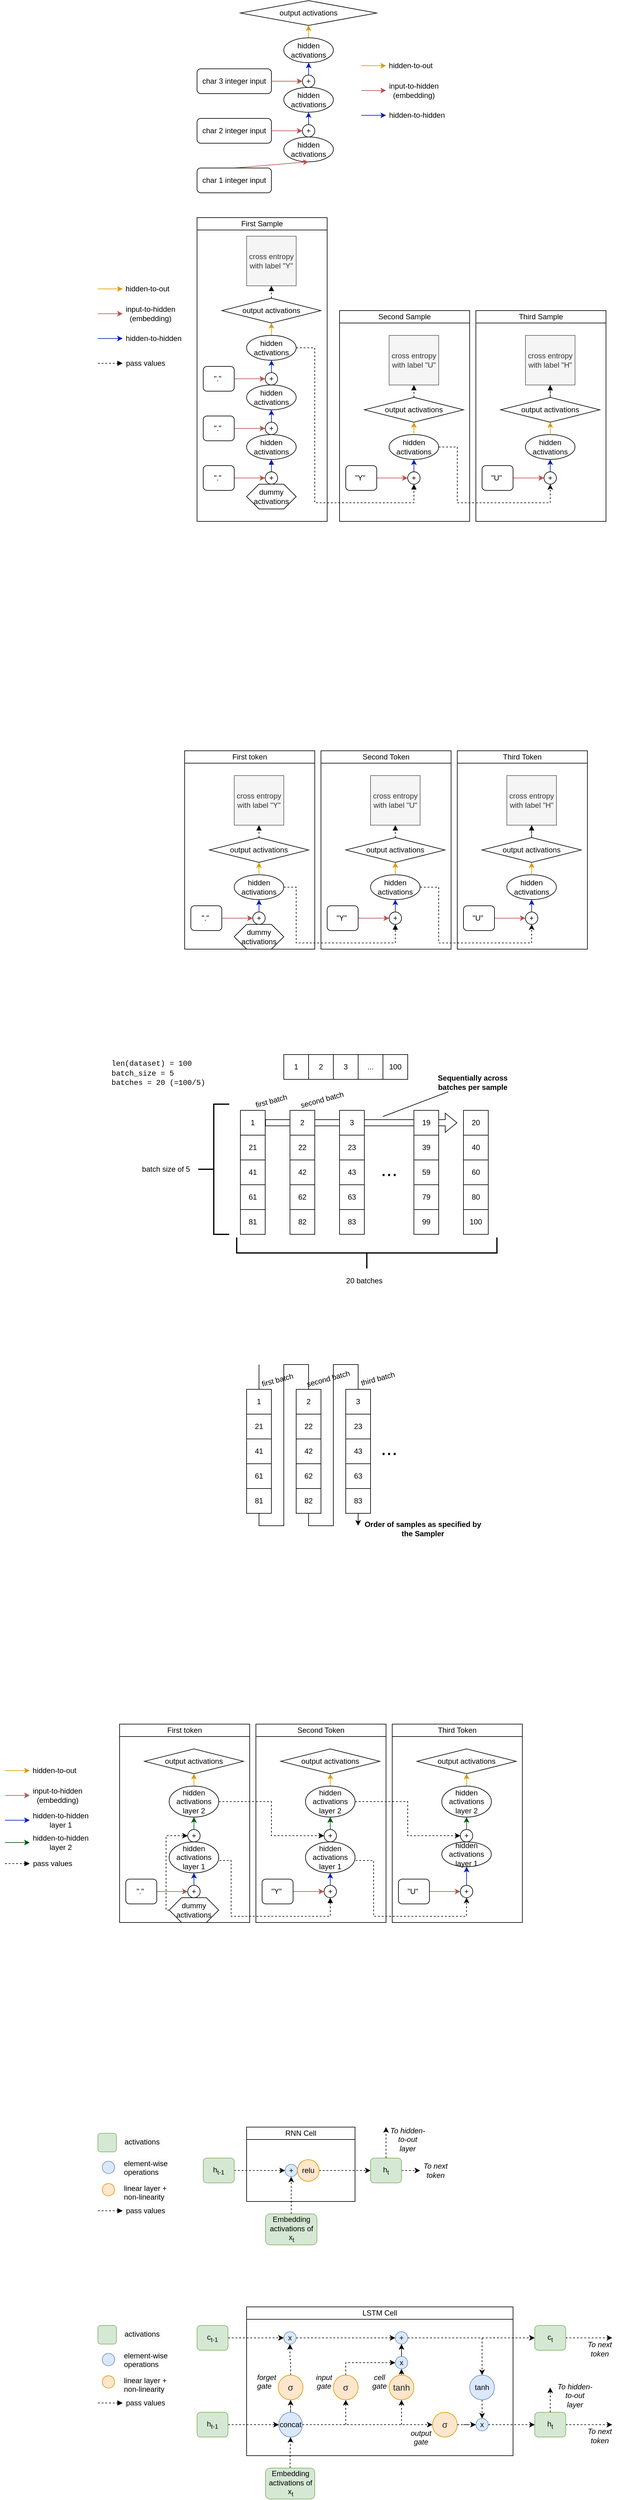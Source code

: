 <mxfile version="22.0.4" type="device">
  <diagram name="Page-1" id="3hGJmoj-orTdDMjbY5x5">
    <mxGraphModel dx="2462" dy="969" grid="1" gridSize="10" guides="1" tooltips="1" connect="1" arrows="1" fold="1" page="1" pageScale="1" pageWidth="827" pageHeight="1169" math="0" shadow="0">
      <root>
        <mxCell id="0" />
        <mxCell id="1" parent="0" />
        <mxCell id="sa7XXo4Z0BAsTt5Hyaze-252" value="" style="rounded=0;whiteSpace=wrap;html=1;fillColor=none;" vertex="1" parent="1">
          <mxGeometry x="240" y="3860" width="430" height="240" as="geometry" />
        </mxCell>
        <mxCell id="2jY6_2lJNfAR5JcigIlx-111" value="" style="rounded=0;whiteSpace=wrap;html=1;fillColor=none;" parent="1" vertex="1">
          <mxGeometry x="390" y="640" width="210" height="340" as="geometry" />
        </mxCell>
        <mxCell id="2jY6_2lJNfAR5JcigIlx-311" value="" style="endArrow=classic;html=1;rounded=0;" parent="1" edge="1">
          <mxGeometry width="50" height="50" relative="1" as="geometry">
            <mxPoint x="260" y="2340" as="sourcePoint" />
            <mxPoint x="420" y="2600" as="targetPoint" />
            <Array as="points">
              <mxPoint x="260" y="2600" />
              <mxPoint x="300" y="2600" />
              <mxPoint x="300" y="2340" />
              <mxPoint x="340" y="2340" />
              <mxPoint x="340" y="2600" />
              <mxPoint x="380" y="2600" />
              <mxPoint x="380" y="2340" />
              <mxPoint x="420" y="2340" />
            </Array>
          </mxGeometry>
        </mxCell>
        <mxCell id="2jY6_2lJNfAR5JcigIlx-250" value="" style="shape=flexArrow;endArrow=classic;html=1;rounded=0;" parent="1" source="2jY6_2lJNfAR5JcigIlx-205" edge="1">
          <mxGeometry width="50" height="50" relative="1" as="geometry">
            <mxPoint x="390" y="2060" as="sourcePoint" />
            <mxPoint x="580" y="1950" as="targetPoint" />
          </mxGeometry>
        </mxCell>
        <mxCell id="2jY6_2lJNfAR5JcigIlx-109" value="" style="rounded=0;whiteSpace=wrap;html=1;fillColor=none;" parent="1" vertex="1">
          <mxGeometry x="160" y="490" width="210" height="490" as="geometry" />
        </mxCell>
        <mxCell id="2jY6_2lJNfAR5JcigIlx-124" value="" style="rounded=0;whiteSpace=wrap;html=1;fillColor=none;" parent="1" vertex="1">
          <mxGeometry x="580" y="1350" width="210" height="320" as="geometry" />
        </mxCell>
        <mxCell id="2jY6_2lJNfAR5JcigIlx-168" value="" style="rounded=0;whiteSpace=wrap;html=1;fillColor=none;" parent="1" vertex="1">
          <mxGeometry x="360" y="1350" width="210" height="320" as="geometry" />
        </mxCell>
        <mxCell id="2jY6_2lJNfAR5JcigIlx-178" value="" style="rounded=0;whiteSpace=wrap;html=1;fillColor=none;" parent="1" vertex="1">
          <mxGeometry x="140" y="1350" width="210" height="320" as="geometry" />
        </mxCell>
        <mxCell id="2jY6_2lJNfAR5JcigIlx-113" value="" style="rounded=0;whiteSpace=wrap;html=1;fillColor=none;" parent="1" vertex="1">
          <mxGeometry x="610" y="640" width="210" height="340" as="geometry" />
        </mxCell>
        <mxCell id="2jY6_2lJNfAR5JcigIlx-17" style="edgeStyle=orthogonalEdgeStyle;rounded=0;orthogonalLoop=1;jettySize=auto;html=1;exitX=0.5;exitY=0;exitDx=0;exitDy=0;entryX=0.5;entryY=1;entryDx=0;entryDy=0;fillColor=#0050ef;strokeColor=#001DBC;" parent="1" source="sa7XXo4Z0BAsTt5Hyaze-91" target="2jY6_2lJNfAR5JcigIlx-11" edge="1">
          <mxGeometry relative="1" as="geometry" />
        </mxCell>
        <mxCell id="2jY6_2lJNfAR5JcigIlx-2" value="hidden&lt;br style=&quot;border-color: var(--border-color);&quot;&gt;activations" style="ellipse;whiteSpace=wrap;html=1;" parent="1" vertex="1">
          <mxGeometry x="300" y="360" width="80" height="40" as="geometry" />
        </mxCell>
        <mxCell id="2jY6_2lJNfAR5JcigIlx-10" style="rounded=0;orthogonalLoop=1;jettySize=auto;html=1;exitX=0.5;exitY=0;exitDx=0;exitDy=0;entryX=0.5;entryY=1;entryDx=0;entryDy=0;fillColor=#f8cecc;strokeColor=#b85450;" parent="1" source="2jY6_2lJNfAR5JcigIlx-7" target="2jY6_2lJNfAR5JcigIlx-2" edge="1">
          <mxGeometry relative="1" as="geometry" />
        </mxCell>
        <mxCell id="2jY6_2lJNfAR5JcigIlx-7" value="char 1 integer input" style="rounded=1;whiteSpace=wrap;html=1;" parent="1" vertex="1">
          <mxGeometry x="160" y="410" width="120" height="40" as="geometry" />
        </mxCell>
        <mxCell id="2jY6_2lJNfAR5JcigIlx-8" value="char 2 integer input" style="rounded=1;whiteSpace=wrap;html=1;" parent="1" vertex="1">
          <mxGeometry x="160" y="330" width="120" height="40" as="geometry" />
        </mxCell>
        <mxCell id="2jY6_2lJNfAR5JcigIlx-9" value="char 3 integer input" style="rounded=1;whiteSpace=wrap;html=1;" parent="1" vertex="1">
          <mxGeometry x="160" y="250" width="120" height="40" as="geometry" />
        </mxCell>
        <mxCell id="2jY6_2lJNfAR5JcigIlx-18" style="edgeStyle=orthogonalEdgeStyle;rounded=0;orthogonalLoop=1;jettySize=auto;html=1;exitX=0.5;exitY=0;exitDx=0;exitDy=0;fillColor=#0050ef;strokeColor=#001DBC;" parent="1" source="2jY6_2lJNfAR5JcigIlx-11" edge="1">
          <mxGeometry relative="1" as="geometry">
            <mxPoint x="340.207" y="240" as="targetPoint" />
          </mxGeometry>
        </mxCell>
        <mxCell id="2jY6_2lJNfAR5JcigIlx-11" value="hidden&lt;br style=&quot;border-color: var(--border-color);&quot;&gt;activations" style="ellipse;whiteSpace=wrap;html=1;" parent="1" vertex="1">
          <mxGeometry x="300" y="280" width="80" height="40" as="geometry" />
        </mxCell>
        <mxCell id="2jY6_2lJNfAR5JcigIlx-19" style="edgeStyle=orthogonalEdgeStyle;rounded=0;orthogonalLoop=1;jettySize=auto;html=1;exitX=0.5;exitY=0;exitDx=0;exitDy=0;entryX=0.5;entryY=1;entryDx=0;entryDy=0;fillColor=#ffe6cc;strokeColor=#d79b00;" parent="1" source="2jY6_2lJNfAR5JcigIlx-13" target="2jY6_2lJNfAR5JcigIlx-15" edge="1">
          <mxGeometry relative="1" as="geometry" />
        </mxCell>
        <mxCell id="2jY6_2lJNfAR5JcigIlx-13" value="hidden&lt;br&gt;activations" style="ellipse;whiteSpace=wrap;html=1;" parent="1" vertex="1">
          <mxGeometry x="300" y="200" width="80" height="40" as="geometry" />
        </mxCell>
        <mxCell id="2jY6_2lJNfAR5JcigIlx-15" value="output activations" style="rhombus;whiteSpace=wrap;html=1;" parent="1" vertex="1">
          <mxGeometry x="230" y="140" width="220" height="40" as="geometry" />
        </mxCell>
        <mxCell id="2jY6_2lJNfAR5JcigIlx-20" value="" style="endArrow=classic;html=1;rounded=0;fillColor=#ffe6cc;strokeColor=#d79b00;" parent="1" edge="1">
          <mxGeometry width="50" height="50" relative="1" as="geometry">
            <mxPoint y="605" as="sourcePoint" />
            <mxPoint x="40" y="605" as="targetPoint" />
          </mxGeometry>
        </mxCell>
        <mxCell id="2jY6_2lJNfAR5JcigIlx-21" value="hidden-to-out" style="text;html=1;strokeColor=none;fillColor=none;align=center;verticalAlign=middle;whiteSpace=wrap;rounded=0;" parent="1" vertex="1">
          <mxGeometry x="40" y="590" width="80" height="30" as="geometry" />
        </mxCell>
        <mxCell id="2jY6_2lJNfAR5JcigIlx-22" value="input-to-hidden (embedding)" style="text;html=1;strokeColor=none;fillColor=none;align=center;verticalAlign=middle;whiteSpace=wrap;rounded=0;" parent="1" vertex="1">
          <mxGeometry x="40" y="630" width="90" height="30" as="geometry" />
        </mxCell>
        <mxCell id="2jY6_2lJNfAR5JcigIlx-23" value="" style="endArrow=classic;html=1;rounded=0;fillColor=#f8cecc;strokeColor=#b85450;" parent="1" edge="1">
          <mxGeometry width="50" height="50" relative="1" as="geometry">
            <mxPoint y="645" as="sourcePoint" />
            <mxPoint x="40" y="645" as="targetPoint" />
          </mxGeometry>
        </mxCell>
        <mxCell id="2jY6_2lJNfAR5JcigIlx-24" value="hidden-to-hidden" style="text;html=1;strokeColor=none;fillColor=none;align=center;verticalAlign=middle;whiteSpace=wrap;rounded=0;" parent="1" vertex="1">
          <mxGeometry x="40" y="670" width="100" height="30" as="geometry" />
        </mxCell>
        <mxCell id="2jY6_2lJNfAR5JcigIlx-25" value="" style="endArrow=classic;html=1;rounded=0;fillColor=#0050ef;strokeColor=#001DBC;" parent="1" edge="1">
          <mxGeometry width="50" height="50" relative="1" as="geometry">
            <mxPoint y="685" as="sourcePoint" />
            <mxPoint x="40" y="685" as="targetPoint" />
          </mxGeometry>
        </mxCell>
        <mxCell id="2jY6_2lJNfAR5JcigIlx-12" style="rounded=0;orthogonalLoop=1;jettySize=auto;html=1;exitX=1;exitY=0.5;exitDx=0;exitDy=0;fillColor=#f8cecc;strokeColor=#b85450;entryX=0;entryY=0.5;entryDx=0;entryDy=0;" parent="1" source="2jY6_2lJNfAR5JcigIlx-8" target="sa7XXo4Z0BAsTt5Hyaze-91" edge="1">
          <mxGeometry relative="1" as="geometry">
            <mxPoint x="340" y="350" as="targetPoint" />
          </mxGeometry>
        </mxCell>
        <mxCell id="2jY6_2lJNfAR5JcigIlx-14" style="rounded=0;orthogonalLoop=1;jettySize=auto;html=1;exitX=1;exitY=0.5;exitDx=0;exitDy=0;fillColor=#f8cecc;strokeColor=#b85450;entryX=0;entryY=0.5;entryDx=0;entryDy=0;" parent="1" source="2jY6_2lJNfAR5JcigIlx-9" target="sa7XXo4Z0BAsTt5Hyaze-93" edge="1">
          <mxGeometry relative="1" as="geometry">
            <mxPoint x="340" y="270" as="targetPoint" />
          </mxGeometry>
        </mxCell>
        <mxCell id="2jY6_2lJNfAR5JcigIlx-44" style="edgeStyle=orthogonalEdgeStyle;rounded=0;orthogonalLoop=1;jettySize=auto;html=1;exitX=0.5;exitY=0;exitDx=0;exitDy=0;entryX=0.5;entryY=1;entryDx=0;entryDy=0;fillColor=#0050ef;strokeColor=#001DBC;" parent="1" source="2jY6_2lJNfAR5JcigIlx-45" target="2jY6_2lJNfAR5JcigIlx-51" edge="1">
          <mxGeometry relative="1" as="geometry" />
        </mxCell>
        <mxCell id="2jY6_2lJNfAR5JcigIlx-45" value="hidden&lt;br style=&quot;border-color: var(--border-color);&quot;&gt;activations" style="ellipse;whiteSpace=wrap;html=1;" parent="1" vertex="1">
          <mxGeometry x="240" y="840" width="80" height="40" as="geometry" />
        </mxCell>
        <mxCell id="2jY6_2lJNfAR5JcigIlx-46" style="rounded=0;orthogonalLoop=1;jettySize=auto;html=1;exitX=1;exitY=0.5;exitDx=0;exitDy=0;entryX=0;entryY=0.5;entryDx=0;entryDy=0;fillColor=#f8cecc;strokeColor=#b85450;" parent="1" source="2jY6_2lJNfAR5JcigIlx-47" target="sa7XXo4Z0BAsTt5Hyaze-101" edge="1">
          <mxGeometry relative="1" as="geometry" />
        </mxCell>
        <mxCell id="2jY6_2lJNfAR5JcigIlx-47" value="&quot;.&quot;&amp;nbsp;" style="rounded=1;whiteSpace=wrap;html=1;" parent="1" vertex="1">
          <mxGeometry x="170" y="890" width="50" height="40" as="geometry" />
        </mxCell>
        <mxCell id="2jY6_2lJNfAR5JcigIlx-48" value="&quot;.&quot;&amp;nbsp;" style="rounded=1;whiteSpace=wrap;html=1;" parent="1" vertex="1">
          <mxGeometry x="170" y="810" width="50" height="40" as="geometry" />
        </mxCell>
        <mxCell id="2jY6_2lJNfAR5JcigIlx-49" value="&quot;.&quot;&amp;nbsp;" style="rounded=1;whiteSpace=wrap;html=1;" parent="1" vertex="1">
          <mxGeometry x="170" y="730" width="50" height="40" as="geometry" />
        </mxCell>
        <mxCell id="2jY6_2lJNfAR5JcigIlx-50" style="edgeStyle=orthogonalEdgeStyle;rounded=0;orthogonalLoop=1;jettySize=auto;html=1;exitX=0.5;exitY=0;exitDx=0;exitDy=0;fillColor=#0050ef;strokeColor=#001DBC;" parent="1" source="sa7XXo4Z0BAsTt5Hyaze-98" edge="1">
          <mxGeometry relative="1" as="geometry">
            <mxPoint x="280.207" y="720" as="targetPoint" />
          </mxGeometry>
        </mxCell>
        <mxCell id="2jY6_2lJNfAR5JcigIlx-51" value="hidden&lt;br style=&quot;border-color: var(--border-color);&quot;&gt;activations" style="ellipse;whiteSpace=wrap;html=1;" parent="1" vertex="1">
          <mxGeometry x="240" y="760" width="80" height="40" as="geometry" />
        </mxCell>
        <mxCell id="2jY6_2lJNfAR5JcigIlx-52" style="edgeStyle=orthogonalEdgeStyle;rounded=0;orthogonalLoop=1;jettySize=auto;html=1;exitX=0.5;exitY=0;exitDx=0;exitDy=0;entryX=0.5;entryY=1;entryDx=0;entryDy=0;fillColor=#ffe6cc;strokeColor=#d79b00;" parent="1" source="2jY6_2lJNfAR5JcigIlx-53" target="2jY6_2lJNfAR5JcigIlx-54" edge="1">
          <mxGeometry relative="1" as="geometry" />
        </mxCell>
        <mxCell id="2jY6_2lJNfAR5JcigIlx-53" value="hidden&lt;br&gt;activations" style="ellipse;whiteSpace=wrap;html=1;" parent="1" vertex="1">
          <mxGeometry x="240" y="680" width="80" height="40" as="geometry" />
        </mxCell>
        <mxCell id="2jY6_2lJNfAR5JcigIlx-103" style="edgeStyle=orthogonalEdgeStyle;rounded=0;orthogonalLoop=1;jettySize=auto;html=1;exitX=0.5;exitY=0;exitDx=0;exitDy=0;entryX=0.5;entryY=1;entryDx=0;entryDy=0;dashed=1;endArrow=block;endFill=1;" parent="1" source="2jY6_2lJNfAR5JcigIlx-54" target="2jY6_2lJNfAR5JcigIlx-102" edge="1">
          <mxGeometry relative="1" as="geometry" />
        </mxCell>
        <mxCell id="2jY6_2lJNfAR5JcigIlx-54" value="output activations" style="rhombus;whiteSpace=wrap;html=1;" parent="1" vertex="1">
          <mxGeometry x="200" y="620" width="160" height="40" as="geometry" />
        </mxCell>
        <mxCell id="2jY6_2lJNfAR5JcigIlx-55" style="rounded=0;orthogonalLoop=1;jettySize=auto;html=1;exitX=1;exitY=0.5;exitDx=0;exitDy=0;entryX=0;entryY=0.5;entryDx=0;entryDy=0;fillColor=#f8cecc;strokeColor=#b85450;" parent="1" source="2jY6_2lJNfAR5JcigIlx-48" target="sa7XXo4Z0BAsTt5Hyaze-100" edge="1">
          <mxGeometry relative="1" as="geometry" />
        </mxCell>
        <mxCell id="2jY6_2lJNfAR5JcigIlx-56" style="rounded=0;orthogonalLoop=1;jettySize=auto;html=1;exitX=1;exitY=0.5;exitDx=0;exitDy=0;entryX=0;entryY=0.5;entryDx=0;entryDy=0;fillColor=#f8cecc;strokeColor=#b85450;" parent="1" source="2jY6_2lJNfAR5JcigIlx-49" target="sa7XXo4Z0BAsTt5Hyaze-98" edge="1">
          <mxGeometry relative="1" as="geometry" />
        </mxCell>
        <mxCell id="2jY6_2lJNfAR5JcigIlx-57" style="edgeStyle=orthogonalEdgeStyle;rounded=0;orthogonalLoop=1;jettySize=auto;html=1;exitX=0.5;exitY=0;exitDx=0;exitDy=0;endArrow=block;endFill=1;fillColor=#0050ef;strokeColor=#001DBC;" parent="1" source="sa7XXo4Z0BAsTt5Hyaze-101" edge="1">
          <mxGeometry relative="1" as="geometry">
            <mxPoint x="280" y="880" as="targetPoint" />
          </mxGeometry>
        </mxCell>
        <mxCell id="2jY6_2lJNfAR5JcigIlx-58" value="dummy activations" style="shape=hexagon;perimeter=hexagonPerimeter2;whiteSpace=wrap;html=1;fixedSize=1;" parent="1" vertex="1">
          <mxGeometry x="240" y="920" width="80" height="40" as="geometry" />
        </mxCell>
        <mxCell id="2jY6_2lJNfAR5JcigIlx-59" value="" style="endArrow=block;html=1;rounded=0;dashed=1;endFill=1;" parent="1" edge="1">
          <mxGeometry width="50" height="50" relative="1" as="geometry">
            <mxPoint y="725" as="sourcePoint" />
            <mxPoint x="40" y="725" as="targetPoint" />
          </mxGeometry>
        </mxCell>
        <mxCell id="2jY6_2lJNfAR5JcigIlx-61" value="pass values" style="text;html=1;strokeColor=none;fillColor=none;align=center;verticalAlign=middle;whiteSpace=wrap;rounded=0;" parent="1" vertex="1">
          <mxGeometry x="42" y="710" width="70" height="30" as="geometry" />
        </mxCell>
        <mxCell id="2jY6_2lJNfAR5JcigIlx-98" style="edgeStyle=orthogonalEdgeStyle;rounded=0;orthogonalLoop=1;jettySize=auto;html=1;exitX=1;exitY=0.5;exitDx=0;exitDy=0;entryX=0.5;entryY=1;entryDx=0;entryDy=0;dashed=1;" parent="1" source="2jY6_2lJNfAR5JcigIlx-79" target="sa7XXo4Z0BAsTt5Hyaze-106" edge="1">
          <mxGeometry relative="1" as="geometry">
            <Array as="points">
              <mxPoint x="580" y="860" />
              <mxPoint x="580" y="950" />
              <mxPoint x="730" y="950" />
            </Array>
          </mxGeometry>
        </mxCell>
        <mxCell id="2jY6_2lJNfAR5JcigIlx-79" value="hidden&lt;br style=&quot;border-color: var(--border-color);&quot;&gt;activations" style="ellipse;whiteSpace=wrap;html=1;" parent="1" vertex="1">
          <mxGeometry x="470" y="840" width="80" height="40" as="geometry" />
        </mxCell>
        <mxCell id="2jY6_2lJNfAR5JcigIlx-80" style="rounded=0;orthogonalLoop=1;jettySize=auto;html=1;exitX=1;exitY=0.5;exitDx=0;exitDy=0;entryX=0;entryY=0.5;entryDx=0;entryDy=0;fillColor=#f8cecc;strokeColor=#b85450;" parent="1" source="2jY6_2lJNfAR5JcigIlx-81" target="sa7XXo4Z0BAsTt5Hyaze-103" edge="1">
          <mxGeometry relative="1" as="geometry" />
        </mxCell>
        <mxCell id="2jY6_2lJNfAR5JcigIlx-81" value="&quot;Y&quot;&amp;nbsp;" style="rounded=1;whiteSpace=wrap;html=1;" parent="1" vertex="1">
          <mxGeometry x="400" y="890" width="50" height="40" as="geometry" />
        </mxCell>
        <mxCell id="2jY6_2lJNfAR5JcigIlx-86" style="edgeStyle=orthogonalEdgeStyle;rounded=0;orthogonalLoop=1;jettySize=auto;html=1;exitX=0.5;exitY=0;exitDx=0;exitDy=0;entryX=0.5;entryY=1;entryDx=0;entryDy=0;fillColor=#ffe6cc;strokeColor=#d79b00;" parent="1" target="2jY6_2lJNfAR5JcigIlx-88" edge="1">
          <mxGeometry relative="1" as="geometry">
            <mxPoint x="510" y="840" as="sourcePoint" />
          </mxGeometry>
        </mxCell>
        <mxCell id="2jY6_2lJNfAR5JcigIlx-107" style="edgeStyle=orthogonalEdgeStyle;rounded=0;orthogonalLoop=1;jettySize=auto;html=1;exitX=0.5;exitY=0;exitDx=0;exitDy=0;entryX=0.5;entryY=1;entryDx=0;entryDy=0;dashed=1;endArrow=block;endFill=1;" parent="1" source="2jY6_2lJNfAR5JcigIlx-88" target="2jY6_2lJNfAR5JcigIlx-105" edge="1">
          <mxGeometry relative="1" as="geometry" />
        </mxCell>
        <mxCell id="2jY6_2lJNfAR5JcigIlx-88" value="output activations" style="rhombus;whiteSpace=wrap;html=1;" parent="1" vertex="1">
          <mxGeometry x="430" y="780" width="160" height="40" as="geometry" />
        </mxCell>
        <mxCell id="2jY6_2lJNfAR5JcigIlx-91" style="edgeStyle=orthogonalEdgeStyle;rounded=0;orthogonalLoop=1;jettySize=auto;html=1;exitX=1;exitY=0.5;exitDx=0;exitDy=0;dashed=1;endArrow=block;endFill=1;entryX=0.5;entryY=1;entryDx=0;entryDy=0;" parent="1" edge="1" target="sa7XXo4Z0BAsTt5Hyaze-103">
          <mxGeometry relative="1" as="geometry">
            <mxPoint x="510" y="880" as="targetPoint" />
            <mxPoint x="320" y="700" as="sourcePoint" />
            <Array as="points">
              <mxPoint x="350" y="700" />
              <mxPoint x="350" y="950" />
              <mxPoint x="510" y="950" />
            </Array>
          </mxGeometry>
        </mxCell>
        <mxCell id="2jY6_2lJNfAR5JcigIlx-93" value="hidden&lt;br style=&quot;border-color: var(--border-color);&quot;&gt;activations" style="ellipse;whiteSpace=wrap;html=1;" parent="1" vertex="1">
          <mxGeometry x="690" y="840" width="80" height="40" as="geometry" />
        </mxCell>
        <mxCell id="2jY6_2lJNfAR5JcigIlx-94" style="rounded=0;orthogonalLoop=1;jettySize=auto;html=1;exitX=1;exitY=0.5;exitDx=0;exitDy=0;entryX=0;entryY=0.5;entryDx=0;entryDy=0;fillColor=#f8cecc;strokeColor=#b85450;" parent="1" source="2jY6_2lJNfAR5JcigIlx-95" target="sa7XXo4Z0BAsTt5Hyaze-106" edge="1">
          <mxGeometry relative="1" as="geometry" />
        </mxCell>
        <mxCell id="2jY6_2lJNfAR5JcigIlx-95" value="&quot;U&quot;&amp;nbsp;" style="rounded=1;whiteSpace=wrap;html=1;" parent="1" vertex="1">
          <mxGeometry x="620" y="890" width="50" height="40" as="geometry" />
        </mxCell>
        <mxCell id="2jY6_2lJNfAR5JcigIlx-96" style="edgeStyle=orthogonalEdgeStyle;rounded=0;orthogonalLoop=1;jettySize=auto;html=1;exitX=0.5;exitY=0;exitDx=0;exitDy=0;entryX=0.5;entryY=1;entryDx=0;entryDy=0;fillColor=#ffe6cc;strokeColor=#d79b00;" parent="1" target="2jY6_2lJNfAR5JcigIlx-97" edge="1">
          <mxGeometry relative="1" as="geometry">
            <mxPoint x="730" y="840" as="sourcePoint" />
          </mxGeometry>
        </mxCell>
        <mxCell id="2jY6_2lJNfAR5JcigIlx-108" style="edgeStyle=orthogonalEdgeStyle;rounded=0;orthogonalLoop=1;jettySize=auto;html=1;entryX=0.5;entryY=1;entryDx=0;entryDy=0;dashed=1;endArrow=block;endFill=1;" parent="1" source="2jY6_2lJNfAR5JcigIlx-97" target="2jY6_2lJNfAR5JcigIlx-106" edge="1">
          <mxGeometry relative="1" as="geometry" />
        </mxCell>
        <mxCell id="2jY6_2lJNfAR5JcigIlx-97" value="output activations" style="rhombus;whiteSpace=wrap;html=1;" parent="1" vertex="1">
          <mxGeometry x="650" y="780" width="160" height="40" as="geometry" />
        </mxCell>
        <mxCell id="2jY6_2lJNfAR5JcigIlx-102" value="cross entropy with label &quot;Y&quot;" style="whiteSpace=wrap;html=1;aspect=fixed;fillColor=#f5f5f5;fontColor=#333333;strokeColor=#666666;" parent="1" vertex="1">
          <mxGeometry x="240" y="520" width="80" height="80" as="geometry" />
        </mxCell>
        <mxCell id="2jY6_2lJNfAR5JcigIlx-105" value="cross entropy with label &quot;U&quot;" style="whiteSpace=wrap;html=1;aspect=fixed;fillColor=#f5f5f5;fontColor=#333333;strokeColor=#666666;" parent="1" vertex="1">
          <mxGeometry x="470" y="680" width="80" height="80" as="geometry" />
        </mxCell>
        <mxCell id="2jY6_2lJNfAR5JcigIlx-106" value="cross entropy with label &quot;H&quot;" style="whiteSpace=wrap;html=1;aspect=fixed;fillColor=#f5f5f5;fontColor=#333333;strokeColor=#666666;" parent="1" vertex="1">
          <mxGeometry x="690" y="680" width="80" height="80" as="geometry" />
        </mxCell>
        <mxCell id="2jY6_2lJNfAR5JcigIlx-110" value="First Sample" style="text;html=1;align=center;verticalAlign=middle;whiteSpace=wrap;rounded=0;strokeColor=default;" parent="1" vertex="1">
          <mxGeometry x="160" y="490" width="210" height="20" as="geometry" />
        </mxCell>
        <mxCell id="2jY6_2lJNfAR5JcigIlx-112" value="Second Sample" style="text;html=1;align=center;verticalAlign=middle;whiteSpace=wrap;rounded=0;strokeColor=default;" parent="1" vertex="1">
          <mxGeometry x="390" y="640" width="210" height="20" as="geometry" />
        </mxCell>
        <mxCell id="2jY6_2lJNfAR5JcigIlx-114" value="Third Sample" style="text;html=1;align=center;verticalAlign=middle;whiteSpace=wrap;rounded=0;strokeColor=default;" parent="1" vertex="1">
          <mxGeometry x="610" y="640" width="210" height="20" as="geometry" />
        </mxCell>
        <mxCell id="2jY6_2lJNfAR5JcigIlx-149" style="edgeStyle=orthogonalEdgeStyle;rounded=0;orthogonalLoop=1;jettySize=auto;html=1;exitX=1;exitY=0.5;exitDx=0;exitDy=0;entryX=0.5;entryY=1;entryDx=0;entryDy=0;dashed=1;" parent="1" source="2jY6_2lJNfAR5JcigIlx-150" target="sa7XXo4Z0BAsTt5Hyaze-114" edge="1">
          <mxGeometry relative="1" as="geometry">
            <Array as="points">
              <mxPoint x="550" y="1570" />
              <mxPoint x="550" y="1660" />
              <mxPoint x="700" y="1660" />
            </Array>
          </mxGeometry>
        </mxCell>
        <mxCell id="2jY6_2lJNfAR5JcigIlx-150" value="hidden&lt;br style=&quot;border-color: var(--border-color);&quot;&gt;activations" style="ellipse;whiteSpace=wrap;html=1;" parent="1" vertex="1">
          <mxGeometry x="440" y="1550" width="80" height="40" as="geometry" />
        </mxCell>
        <mxCell id="2jY6_2lJNfAR5JcigIlx-151" style="rounded=0;orthogonalLoop=1;jettySize=auto;html=1;exitX=1;exitY=0.5;exitDx=0;exitDy=0;entryX=0;entryY=0.5;entryDx=0;entryDy=0;fillColor=#f8cecc;strokeColor=#b85450;" parent="1" source="2jY6_2lJNfAR5JcigIlx-152" target="sa7XXo4Z0BAsTt5Hyaze-112" edge="1">
          <mxGeometry relative="1" as="geometry" />
        </mxCell>
        <mxCell id="2jY6_2lJNfAR5JcigIlx-152" value="&quot;Y&quot;&amp;nbsp;" style="rounded=1;whiteSpace=wrap;html=1;" parent="1" vertex="1">
          <mxGeometry x="370" y="1600" width="50" height="40" as="geometry" />
        </mxCell>
        <mxCell id="2jY6_2lJNfAR5JcigIlx-153" style="edgeStyle=orthogonalEdgeStyle;rounded=0;orthogonalLoop=1;jettySize=auto;html=1;exitX=0.5;exitY=0;exitDx=0;exitDy=0;entryX=0.5;entryY=1;entryDx=0;entryDy=0;fillColor=#ffe6cc;strokeColor=#d79b00;" parent="1" target="2jY6_2lJNfAR5JcigIlx-155" edge="1">
          <mxGeometry relative="1" as="geometry">
            <mxPoint x="480" y="1550" as="sourcePoint" />
          </mxGeometry>
        </mxCell>
        <mxCell id="2jY6_2lJNfAR5JcigIlx-154" style="edgeStyle=orthogonalEdgeStyle;rounded=0;orthogonalLoop=1;jettySize=auto;html=1;exitX=0.5;exitY=0;exitDx=0;exitDy=0;entryX=0.5;entryY=1;entryDx=0;entryDy=0;dashed=1;endArrow=block;endFill=1;" parent="1" source="2jY6_2lJNfAR5JcigIlx-155" target="2jY6_2lJNfAR5JcigIlx-164" edge="1">
          <mxGeometry relative="1" as="geometry" />
        </mxCell>
        <mxCell id="2jY6_2lJNfAR5JcigIlx-155" value="output activations" style="rhombus;whiteSpace=wrap;html=1;" parent="1" vertex="1">
          <mxGeometry x="400" y="1490" width="160" height="40" as="geometry" />
        </mxCell>
        <mxCell id="2jY6_2lJNfAR5JcigIlx-157" value="hidden&lt;br style=&quot;border-color: var(--border-color);&quot;&gt;activations" style="ellipse;whiteSpace=wrap;html=1;" parent="1" vertex="1">
          <mxGeometry x="660" y="1550" width="80" height="40" as="geometry" />
        </mxCell>
        <mxCell id="2jY6_2lJNfAR5JcigIlx-158" style="rounded=0;orthogonalLoop=1;jettySize=auto;html=1;exitX=1;exitY=0.5;exitDx=0;exitDy=0;entryX=0;entryY=0.5;entryDx=0;entryDy=0;fillColor=#f8cecc;strokeColor=#b85450;" parent="1" source="2jY6_2lJNfAR5JcigIlx-159" target="sa7XXo4Z0BAsTt5Hyaze-114" edge="1">
          <mxGeometry relative="1" as="geometry" />
        </mxCell>
        <mxCell id="2jY6_2lJNfAR5JcigIlx-159" value="&quot;U&quot;&amp;nbsp;" style="rounded=1;whiteSpace=wrap;html=1;" parent="1" vertex="1">
          <mxGeometry x="590" y="1600" width="50" height="40" as="geometry" />
        </mxCell>
        <mxCell id="2jY6_2lJNfAR5JcigIlx-160" style="edgeStyle=orthogonalEdgeStyle;rounded=0;orthogonalLoop=1;jettySize=auto;html=1;exitX=0.5;exitY=0;exitDx=0;exitDy=0;entryX=0.5;entryY=1;entryDx=0;entryDy=0;fillColor=#ffe6cc;strokeColor=#d79b00;" parent="1" target="2jY6_2lJNfAR5JcigIlx-162" edge="1">
          <mxGeometry relative="1" as="geometry">
            <mxPoint x="700" y="1550" as="sourcePoint" />
          </mxGeometry>
        </mxCell>
        <mxCell id="2jY6_2lJNfAR5JcigIlx-161" style="edgeStyle=orthogonalEdgeStyle;rounded=0;orthogonalLoop=1;jettySize=auto;html=1;entryX=0.5;entryY=1;entryDx=0;entryDy=0;dashed=1;endArrow=block;endFill=1;" parent="1" source="2jY6_2lJNfAR5JcigIlx-162" target="2jY6_2lJNfAR5JcigIlx-165" edge="1">
          <mxGeometry relative="1" as="geometry" />
        </mxCell>
        <mxCell id="2jY6_2lJNfAR5JcigIlx-162" value="output activations" style="rhombus;whiteSpace=wrap;html=1;" parent="1" vertex="1">
          <mxGeometry x="620" y="1490" width="160" height="40" as="geometry" />
        </mxCell>
        <mxCell id="2jY6_2lJNfAR5JcigIlx-164" value="cross entropy with label &quot;U&quot;" style="whiteSpace=wrap;html=1;aspect=fixed;fillColor=#f5f5f5;fontColor=#333333;strokeColor=#666666;" parent="1" vertex="1">
          <mxGeometry x="440" y="1390" width="80" height="80" as="geometry" />
        </mxCell>
        <mxCell id="2jY6_2lJNfAR5JcigIlx-165" value="cross entropy with label &quot;H&quot;" style="whiteSpace=wrap;html=1;aspect=fixed;fillColor=#f5f5f5;fontColor=#333333;strokeColor=#666666;" parent="1" vertex="1">
          <mxGeometry x="660" y="1390" width="80" height="80" as="geometry" />
        </mxCell>
        <mxCell id="2jY6_2lJNfAR5JcigIlx-169" value="Second Token" style="text;html=1;align=center;verticalAlign=middle;whiteSpace=wrap;rounded=0;strokeColor=default;" parent="1" vertex="1">
          <mxGeometry x="360" y="1350" width="210" height="20" as="geometry" />
        </mxCell>
        <mxCell id="2jY6_2lJNfAR5JcigIlx-170" value="Third Token" style="text;html=1;align=center;verticalAlign=middle;whiteSpace=wrap;rounded=0;strokeColor=default;" parent="1" vertex="1">
          <mxGeometry x="580" y="1350" width="210" height="20" as="geometry" />
        </mxCell>
        <mxCell id="2jY6_2lJNfAR5JcigIlx-184" style="edgeStyle=orthogonalEdgeStyle;rounded=0;orthogonalLoop=1;jettySize=auto;html=1;exitX=1;exitY=0.5;exitDx=0;exitDy=0;entryX=0.5;entryY=1;entryDx=0;entryDy=0;dashed=1;endArrow=block;endFill=1;" parent="1" source="2jY6_2lJNfAR5JcigIlx-171" target="sa7XXo4Z0BAsTt5Hyaze-112" edge="1">
          <mxGeometry relative="1" as="geometry">
            <Array as="points">
              <mxPoint x="320" y="1570" />
              <mxPoint x="320" y="1660" />
              <mxPoint x="480" y="1660" />
            </Array>
          </mxGeometry>
        </mxCell>
        <mxCell id="2jY6_2lJNfAR5JcigIlx-171" value="hidden&lt;br style=&quot;border-color: var(--border-color);&quot;&gt;activations" style="ellipse;whiteSpace=wrap;html=1;" parent="1" vertex="1">
          <mxGeometry x="220" y="1550" width="80" height="40" as="geometry" />
        </mxCell>
        <mxCell id="2jY6_2lJNfAR5JcigIlx-172" style="rounded=0;orthogonalLoop=1;jettySize=auto;html=1;exitX=1;exitY=0.5;exitDx=0;exitDy=0;entryX=0;entryY=0.5;entryDx=0;entryDy=0;fillColor=#f8cecc;strokeColor=#b85450;" parent="1" source="2jY6_2lJNfAR5JcigIlx-173" target="sa7XXo4Z0BAsTt5Hyaze-108" edge="1">
          <mxGeometry relative="1" as="geometry" />
        </mxCell>
        <mxCell id="2jY6_2lJNfAR5JcigIlx-173" value="&quot;.&quot;&amp;nbsp;" style="rounded=1;whiteSpace=wrap;html=1;" parent="1" vertex="1">
          <mxGeometry x="150" y="1600" width="50" height="40" as="geometry" />
        </mxCell>
        <mxCell id="2jY6_2lJNfAR5JcigIlx-174" style="edgeStyle=orthogonalEdgeStyle;rounded=0;orthogonalLoop=1;jettySize=auto;html=1;exitX=0.5;exitY=0;exitDx=0;exitDy=0;entryX=0.5;entryY=1;entryDx=0;entryDy=0;fillColor=#ffe6cc;strokeColor=#d79b00;" parent="1" target="2jY6_2lJNfAR5JcigIlx-176" edge="1">
          <mxGeometry relative="1" as="geometry">
            <mxPoint x="260" y="1550" as="sourcePoint" />
          </mxGeometry>
        </mxCell>
        <mxCell id="2jY6_2lJNfAR5JcigIlx-175" style="edgeStyle=orthogonalEdgeStyle;rounded=0;orthogonalLoop=1;jettySize=auto;html=1;exitX=0.5;exitY=0;exitDx=0;exitDy=0;entryX=0.5;entryY=1;entryDx=0;entryDy=0;dashed=1;endArrow=block;endFill=1;" parent="1" source="2jY6_2lJNfAR5JcigIlx-176" target="2jY6_2lJNfAR5JcigIlx-177" edge="1">
          <mxGeometry relative="1" as="geometry" />
        </mxCell>
        <mxCell id="2jY6_2lJNfAR5JcigIlx-176" value="output activations" style="rhombus;whiteSpace=wrap;html=1;" parent="1" vertex="1">
          <mxGeometry x="180" y="1490" width="160" height="40" as="geometry" />
        </mxCell>
        <mxCell id="2jY6_2lJNfAR5JcigIlx-177" value="cross entropy with label &quot;Y&quot;" style="whiteSpace=wrap;html=1;aspect=fixed;fillColor=#f5f5f5;fontColor=#333333;strokeColor=#666666;" parent="1" vertex="1">
          <mxGeometry x="220" y="1390" width="80" height="80" as="geometry" />
        </mxCell>
        <mxCell id="2jY6_2lJNfAR5JcigIlx-179" value="First token" style="text;html=1;align=center;verticalAlign=middle;whiteSpace=wrap;rounded=0;strokeColor=default;" parent="1" vertex="1">
          <mxGeometry x="140" y="1350" width="210" height="20" as="geometry" />
        </mxCell>
        <mxCell id="2jY6_2lJNfAR5JcigIlx-180" value="dummy activations" style="shape=hexagon;perimeter=hexagonPerimeter2;whiteSpace=wrap;html=1;fixedSize=1;" parent="1" vertex="1">
          <mxGeometry x="220" y="1630" width="80" height="40" as="geometry" />
        </mxCell>
        <mxCell id="2jY6_2lJNfAR5JcigIlx-185" value="1" style="rounded=0;whiteSpace=wrap;html=1;" parent="1" vertex="1">
          <mxGeometry x="300" y="1840" width="40" height="40" as="geometry" />
        </mxCell>
        <mxCell id="2jY6_2lJNfAR5JcigIlx-186" value="2" style="rounded=0;whiteSpace=wrap;html=1;" parent="1" vertex="1">
          <mxGeometry x="340" y="1840" width="40" height="40" as="geometry" />
        </mxCell>
        <mxCell id="2jY6_2lJNfAR5JcigIlx-187" value="3" style="rounded=0;whiteSpace=wrap;html=1;" parent="1" vertex="1">
          <mxGeometry x="380" y="1840" width="40" height="40" as="geometry" />
        </mxCell>
        <mxCell id="2jY6_2lJNfAR5JcigIlx-188" value="..." style="rounded=0;whiteSpace=wrap;html=1;" parent="1" vertex="1">
          <mxGeometry x="420" y="1840" width="40" height="40" as="geometry" />
        </mxCell>
        <mxCell id="2jY6_2lJNfAR5JcigIlx-189" value="100" style="rounded=0;whiteSpace=wrap;html=1;" parent="1" vertex="1">
          <mxGeometry x="460" y="1840" width="40" height="40" as="geometry" />
        </mxCell>
        <mxCell id="2jY6_2lJNfAR5JcigIlx-205" value="1" style="rounded=0;whiteSpace=wrap;html=1;" parent="1" vertex="1">
          <mxGeometry x="230" y="1930" width="40" height="40" as="geometry" />
        </mxCell>
        <mxCell id="2jY6_2lJNfAR5JcigIlx-206" value="21" style="rounded=0;whiteSpace=wrap;html=1;" parent="1" vertex="1">
          <mxGeometry x="230" y="1970" width="40" height="40" as="geometry" />
        </mxCell>
        <mxCell id="2jY6_2lJNfAR5JcigIlx-207" value="41" style="rounded=0;whiteSpace=wrap;html=1;" parent="1" vertex="1">
          <mxGeometry x="230" y="2010" width="40" height="40" as="geometry" />
        </mxCell>
        <mxCell id="2jY6_2lJNfAR5JcigIlx-208" value="61" style="rounded=0;whiteSpace=wrap;html=1;" parent="1" vertex="1">
          <mxGeometry x="230" y="2050" width="40" height="40" as="geometry" />
        </mxCell>
        <mxCell id="2jY6_2lJNfAR5JcigIlx-209" value="81" style="rounded=0;whiteSpace=wrap;html=1;" parent="1" vertex="1">
          <mxGeometry x="230" y="2090" width="40" height="40" as="geometry" />
        </mxCell>
        <mxCell id="2jY6_2lJNfAR5JcigIlx-215" value="21" style="rounded=0;whiteSpace=wrap;html=1;" parent="1" vertex="1">
          <mxGeometry x="230" y="1970" width="40" height="40" as="geometry" />
        </mxCell>
        <mxCell id="2jY6_2lJNfAR5JcigIlx-220" value="2" style="rounded=0;whiteSpace=wrap;html=1;" parent="1" vertex="1">
          <mxGeometry x="310" y="1930" width="40" height="40" as="geometry" />
        </mxCell>
        <mxCell id="2jY6_2lJNfAR5JcigIlx-221" value="21" style="rounded=0;whiteSpace=wrap;html=1;" parent="1" vertex="1">
          <mxGeometry x="310" y="1970" width="40" height="40" as="geometry" />
        </mxCell>
        <mxCell id="2jY6_2lJNfAR5JcigIlx-222" value="42" style="rounded=0;whiteSpace=wrap;html=1;" parent="1" vertex="1">
          <mxGeometry x="310" y="2010" width="40" height="40" as="geometry" />
        </mxCell>
        <mxCell id="2jY6_2lJNfAR5JcigIlx-223" value="62" style="rounded=0;whiteSpace=wrap;html=1;" parent="1" vertex="1">
          <mxGeometry x="310" y="2050" width="40" height="40" as="geometry" />
        </mxCell>
        <mxCell id="2jY6_2lJNfAR5JcigIlx-224" value="82" style="rounded=0;whiteSpace=wrap;html=1;" parent="1" vertex="1">
          <mxGeometry x="310" y="2090" width="40" height="40" as="geometry" />
        </mxCell>
        <mxCell id="2jY6_2lJNfAR5JcigIlx-225" value="22" style="rounded=0;whiteSpace=wrap;html=1;" parent="1" vertex="1">
          <mxGeometry x="310" y="1970" width="40" height="40" as="geometry" />
        </mxCell>
        <mxCell id="2jY6_2lJNfAR5JcigIlx-226" value="3" style="rounded=0;whiteSpace=wrap;html=1;" parent="1" vertex="1">
          <mxGeometry x="390" y="1930" width="40" height="40" as="geometry" />
        </mxCell>
        <mxCell id="2jY6_2lJNfAR5JcigIlx-227" value="21" style="rounded=0;whiteSpace=wrap;html=1;" parent="1" vertex="1">
          <mxGeometry x="390" y="1970" width="40" height="40" as="geometry" />
        </mxCell>
        <mxCell id="2jY6_2lJNfAR5JcigIlx-228" value="43" style="rounded=0;whiteSpace=wrap;html=1;" parent="1" vertex="1">
          <mxGeometry x="390" y="2010" width="40" height="40" as="geometry" />
        </mxCell>
        <mxCell id="2jY6_2lJNfAR5JcigIlx-229" value="63" style="rounded=0;whiteSpace=wrap;html=1;" parent="1" vertex="1">
          <mxGeometry x="390" y="2050" width="40" height="40" as="geometry" />
        </mxCell>
        <mxCell id="2jY6_2lJNfAR5JcigIlx-230" value="83" style="rounded=0;whiteSpace=wrap;html=1;" parent="1" vertex="1">
          <mxGeometry x="390" y="2090" width="40" height="40" as="geometry" />
        </mxCell>
        <mxCell id="2jY6_2lJNfAR5JcigIlx-231" value="23" style="rounded=0;whiteSpace=wrap;html=1;" parent="1" vertex="1">
          <mxGeometry x="390" y="1970" width="40" height="40" as="geometry" />
        </mxCell>
        <mxCell id="2jY6_2lJNfAR5JcigIlx-232" value="19" style="rounded=0;whiteSpace=wrap;html=1;" parent="1" vertex="1">
          <mxGeometry x="510" y="1930" width="40" height="40" as="geometry" />
        </mxCell>
        <mxCell id="2jY6_2lJNfAR5JcigIlx-233" value="21" style="rounded=0;whiteSpace=wrap;html=1;" parent="1" vertex="1">
          <mxGeometry x="510" y="1970" width="40" height="40" as="geometry" />
        </mxCell>
        <mxCell id="2jY6_2lJNfAR5JcigIlx-234" value="59" style="rounded=0;whiteSpace=wrap;html=1;" parent="1" vertex="1">
          <mxGeometry x="510" y="2010" width="40" height="40" as="geometry" />
        </mxCell>
        <mxCell id="2jY6_2lJNfAR5JcigIlx-235" value="79" style="rounded=0;whiteSpace=wrap;html=1;" parent="1" vertex="1">
          <mxGeometry x="510" y="2050" width="40" height="40" as="geometry" />
        </mxCell>
        <mxCell id="2jY6_2lJNfAR5JcigIlx-236" value="99" style="rounded=0;whiteSpace=wrap;html=1;" parent="1" vertex="1">
          <mxGeometry x="510" y="2090" width="40" height="40" as="geometry" />
        </mxCell>
        <mxCell id="2jY6_2lJNfAR5JcigIlx-237" value="39" style="rounded=0;whiteSpace=wrap;html=1;" parent="1" vertex="1">
          <mxGeometry x="510" y="1970" width="40" height="40" as="geometry" />
        </mxCell>
        <mxCell id="2jY6_2lJNfAR5JcigIlx-238" value="20" style="rounded=0;whiteSpace=wrap;html=1;" parent="1" vertex="1">
          <mxGeometry x="590" y="1930" width="40" height="40" as="geometry" />
        </mxCell>
        <mxCell id="2jY6_2lJNfAR5JcigIlx-239" value="21" style="rounded=0;whiteSpace=wrap;html=1;" parent="1" vertex="1">
          <mxGeometry x="590" y="1970" width="40" height="40" as="geometry" />
        </mxCell>
        <mxCell id="2jY6_2lJNfAR5JcigIlx-240" value="60" style="rounded=0;whiteSpace=wrap;html=1;" parent="1" vertex="1">
          <mxGeometry x="590" y="2010" width="40" height="40" as="geometry" />
        </mxCell>
        <mxCell id="2jY6_2lJNfAR5JcigIlx-241" value="80" style="rounded=0;whiteSpace=wrap;html=1;" parent="1" vertex="1">
          <mxGeometry x="590" y="2050" width="40" height="40" as="geometry" />
        </mxCell>
        <mxCell id="2jY6_2lJNfAR5JcigIlx-242" value="100" style="rounded=0;whiteSpace=wrap;html=1;" parent="1" vertex="1">
          <mxGeometry x="590" y="2090" width="40" height="40" as="geometry" />
        </mxCell>
        <mxCell id="2jY6_2lJNfAR5JcigIlx-243" value="40" style="rounded=0;whiteSpace=wrap;html=1;" parent="1" vertex="1">
          <mxGeometry x="590" y="1970" width="40" height="40" as="geometry" />
        </mxCell>
        <mxCell id="2jY6_2lJNfAR5JcigIlx-244" value="&lt;font face=&quot;Courier New&quot;&gt;len(dataset) = 100&lt;br&gt;batch_size = 5&lt;br&gt;batches = 20 (=100/5)&lt;br&gt;&lt;/font&gt;" style="text;html=1;strokeColor=none;fillColor=none;align=left;verticalAlign=middle;whiteSpace=wrap;rounded=0;" parent="1" vertex="1">
          <mxGeometry x="20" y="1840" width="180" height="60" as="geometry" />
        </mxCell>
        <mxCell id="2jY6_2lJNfAR5JcigIlx-245" value="" style="strokeWidth=2;html=1;shape=mxgraph.flowchart.annotation_2;align=left;labelPosition=right;pointerEvents=1;rotation=-90;" parent="1" vertex="1">
          <mxGeometry x="409" y="1950" width="50" height="420" as="geometry" />
        </mxCell>
        <mxCell id="2jY6_2lJNfAR5JcigIlx-246" value="20 batches" style="text;html=1;strokeColor=none;fillColor=none;align=center;verticalAlign=middle;whiteSpace=wrap;rounded=0;" parent="1" vertex="1">
          <mxGeometry x="380" y="2190" width="100" height="30" as="geometry" />
        </mxCell>
        <mxCell id="2jY6_2lJNfAR5JcigIlx-247" value="" style="strokeWidth=2;html=1;shape=mxgraph.flowchart.annotation_2;align=left;labelPosition=right;pointerEvents=1;rotation=0;" parent="1" vertex="1">
          <mxGeometry x="162" y="1920" width="50" height="210" as="geometry" />
        </mxCell>
        <mxCell id="2jY6_2lJNfAR5JcigIlx-248" value="batch size of 5" style="text;html=1;strokeColor=none;fillColor=none;align=center;verticalAlign=middle;whiteSpace=wrap;rounded=0;" parent="1" vertex="1">
          <mxGeometry x="60" y="2010" width="100" height="30" as="geometry" />
        </mxCell>
        <mxCell id="2jY6_2lJNfAR5JcigIlx-249" value="&lt;font style=&quot;font-size: 32px;&quot;&gt;...&lt;/font&gt;" style="text;html=1;strokeColor=none;fillColor=none;align=center;verticalAlign=middle;whiteSpace=wrap;rounded=0;" parent="1" vertex="1">
          <mxGeometry x="440" y="2010" width="60" height="30" as="geometry" />
        </mxCell>
        <mxCell id="2jY6_2lJNfAR5JcigIlx-252" style="rounded=0;orthogonalLoop=1;jettySize=auto;html=1;endArrow=none;endFill=0;" parent="1" source="2jY6_2lJNfAR5JcigIlx-251" edge="1">
          <mxGeometry relative="1" as="geometry">
            <mxPoint x="460" y="1940" as="targetPoint" />
          </mxGeometry>
        </mxCell>
        <mxCell id="2jY6_2lJNfAR5JcigIlx-251" value="&lt;b&gt;Sequentially across batches per sample&lt;/b&gt;" style="text;html=1;strokeColor=none;fillColor=none;align=center;verticalAlign=middle;whiteSpace=wrap;rounded=0;" parent="1" vertex="1">
          <mxGeometry x="540" y="1870" width="130" height="30" as="geometry" />
        </mxCell>
        <mxCell id="2jY6_2lJNfAR5JcigIlx-253" value="first batch" style="text;html=1;strokeColor=none;fillColor=none;align=center;verticalAlign=middle;whiteSpace=wrap;rounded=0;rotation=-15;" parent="1" vertex="1">
          <mxGeometry x="230" y="1900" width="100" height="30" as="geometry" />
        </mxCell>
        <mxCell id="2jY6_2lJNfAR5JcigIlx-255" value="second batch" style="text;html=1;strokeColor=none;fillColor=none;align=center;verticalAlign=middle;whiteSpace=wrap;rounded=0;rotation=-15;" parent="1" vertex="1">
          <mxGeometry x="312" y="1898" width="100" height="30" as="geometry" />
        </mxCell>
        <mxCell id="2jY6_2lJNfAR5JcigIlx-259" value="" style="endArrow=classic;html=1;rounded=0;fillColor=#ffe6cc;strokeColor=#d79b00;" parent="1" edge="1">
          <mxGeometry width="50" height="50" relative="1" as="geometry">
            <mxPoint x="425" y="245" as="sourcePoint" />
            <mxPoint x="465" y="245" as="targetPoint" />
          </mxGeometry>
        </mxCell>
        <mxCell id="2jY6_2lJNfAR5JcigIlx-260" value="hidden-to-out" style="text;html=1;strokeColor=none;fillColor=none;align=center;verticalAlign=middle;whiteSpace=wrap;rounded=0;" parent="1" vertex="1">
          <mxGeometry x="465" y="230" width="80" height="30" as="geometry" />
        </mxCell>
        <mxCell id="2jY6_2lJNfAR5JcigIlx-261" value="input-to-hidden (embedding)" style="text;html=1;strokeColor=none;fillColor=none;align=center;verticalAlign=middle;whiteSpace=wrap;rounded=0;" parent="1" vertex="1">
          <mxGeometry x="465" y="270" width="90" height="30" as="geometry" />
        </mxCell>
        <mxCell id="2jY6_2lJNfAR5JcigIlx-262" value="" style="endArrow=classic;html=1;rounded=0;fillColor=#f8cecc;strokeColor=#b85450;" parent="1" edge="1">
          <mxGeometry width="50" height="50" relative="1" as="geometry">
            <mxPoint x="425" y="285" as="sourcePoint" />
            <mxPoint x="465" y="285" as="targetPoint" />
          </mxGeometry>
        </mxCell>
        <mxCell id="2jY6_2lJNfAR5JcigIlx-263" value="" style="endArrow=classic;html=1;rounded=0;fillColor=#0050ef;strokeColor=#001DBC;" parent="1" edge="1">
          <mxGeometry width="50" height="50" relative="1" as="geometry">
            <mxPoint x="425" y="325" as="sourcePoint" />
            <mxPoint x="465" y="325" as="targetPoint" />
          </mxGeometry>
        </mxCell>
        <mxCell id="2jY6_2lJNfAR5JcigIlx-264" value="hidden-to-hidden" style="text;html=1;strokeColor=none;fillColor=none;align=center;verticalAlign=middle;whiteSpace=wrap;rounded=0;" parent="1" vertex="1">
          <mxGeometry x="465" y="310" width="100" height="30" as="geometry" />
        </mxCell>
        <mxCell id="2jY6_2lJNfAR5JcigIlx-271" value="1" style="rounded=0;whiteSpace=wrap;html=1;" parent="1" vertex="1">
          <mxGeometry x="240" y="2380" width="40" height="40" as="geometry" />
        </mxCell>
        <mxCell id="2jY6_2lJNfAR5JcigIlx-272" value="21" style="rounded=0;whiteSpace=wrap;html=1;" parent="1" vertex="1">
          <mxGeometry x="240" y="2420" width="40" height="40" as="geometry" />
        </mxCell>
        <mxCell id="2jY6_2lJNfAR5JcigIlx-273" value="41" style="rounded=0;whiteSpace=wrap;html=1;" parent="1" vertex="1">
          <mxGeometry x="240" y="2460" width="40" height="40" as="geometry" />
        </mxCell>
        <mxCell id="2jY6_2lJNfAR5JcigIlx-274" value="61" style="rounded=0;whiteSpace=wrap;html=1;" parent="1" vertex="1">
          <mxGeometry x="240" y="2500" width="40" height="40" as="geometry" />
        </mxCell>
        <mxCell id="2jY6_2lJNfAR5JcigIlx-275" value="81" style="rounded=0;whiteSpace=wrap;html=1;" parent="1" vertex="1">
          <mxGeometry x="240" y="2540" width="40" height="40" as="geometry" />
        </mxCell>
        <mxCell id="2jY6_2lJNfAR5JcigIlx-276" value="21" style="rounded=0;whiteSpace=wrap;html=1;" parent="1" vertex="1">
          <mxGeometry x="240" y="2420" width="40" height="40" as="geometry" />
        </mxCell>
        <mxCell id="2jY6_2lJNfAR5JcigIlx-277" value="2" style="rounded=0;whiteSpace=wrap;html=1;" parent="1" vertex="1">
          <mxGeometry x="320" y="2380" width="40" height="40" as="geometry" />
        </mxCell>
        <mxCell id="2jY6_2lJNfAR5JcigIlx-278" value="21" style="rounded=0;whiteSpace=wrap;html=1;" parent="1" vertex="1">
          <mxGeometry x="320" y="2420" width="40" height="40" as="geometry" />
        </mxCell>
        <mxCell id="2jY6_2lJNfAR5JcigIlx-279" value="42" style="rounded=0;whiteSpace=wrap;html=1;" parent="1" vertex="1">
          <mxGeometry x="320" y="2460" width="40" height="40" as="geometry" />
        </mxCell>
        <mxCell id="2jY6_2lJNfAR5JcigIlx-280" value="62" style="rounded=0;whiteSpace=wrap;html=1;" parent="1" vertex="1">
          <mxGeometry x="320" y="2500" width="40" height="40" as="geometry" />
        </mxCell>
        <mxCell id="2jY6_2lJNfAR5JcigIlx-281" value="82" style="rounded=0;whiteSpace=wrap;html=1;" parent="1" vertex="1">
          <mxGeometry x="320" y="2540" width="40" height="40" as="geometry" />
        </mxCell>
        <mxCell id="2jY6_2lJNfAR5JcigIlx-282" value="22" style="rounded=0;whiteSpace=wrap;html=1;" parent="1" vertex="1">
          <mxGeometry x="320" y="2420" width="40" height="40" as="geometry" />
        </mxCell>
        <mxCell id="2jY6_2lJNfAR5JcigIlx-283" value="3" style="rounded=0;whiteSpace=wrap;html=1;" parent="1" vertex="1">
          <mxGeometry x="400" y="2380" width="40" height="40" as="geometry" />
        </mxCell>
        <mxCell id="2jY6_2lJNfAR5JcigIlx-284" value="21" style="rounded=0;whiteSpace=wrap;html=1;" parent="1" vertex="1">
          <mxGeometry x="400" y="2420" width="40" height="40" as="geometry" />
        </mxCell>
        <mxCell id="2jY6_2lJNfAR5JcigIlx-285" value="43" style="rounded=0;whiteSpace=wrap;html=1;" parent="1" vertex="1">
          <mxGeometry x="400" y="2460" width="40" height="40" as="geometry" />
        </mxCell>
        <mxCell id="2jY6_2lJNfAR5JcigIlx-286" value="63" style="rounded=0;whiteSpace=wrap;html=1;" parent="1" vertex="1">
          <mxGeometry x="400" y="2500" width="40" height="40" as="geometry" />
        </mxCell>
        <mxCell id="2jY6_2lJNfAR5JcigIlx-287" value="83" style="rounded=0;whiteSpace=wrap;html=1;" parent="1" vertex="1">
          <mxGeometry x="400" y="2540" width="40" height="40" as="geometry" />
        </mxCell>
        <mxCell id="2jY6_2lJNfAR5JcigIlx-288" value="23" style="rounded=0;whiteSpace=wrap;html=1;" parent="1" vertex="1">
          <mxGeometry x="400" y="2420" width="40" height="40" as="geometry" />
        </mxCell>
        <mxCell id="2jY6_2lJNfAR5JcigIlx-309" value="first batch" style="text;html=1;strokeColor=none;fillColor=none;align=center;verticalAlign=middle;whiteSpace=wrap;rounded=0;rotation=-15;" parent="1" vertex="1">
          <mxGeometry x="240" y="2350" width="100" height="30" as="geometry" />
        </mxCell>
        <mxCell id="2jY6_2lJNfAR5JcigIlx-310" value="second batch" style="text;html=1;strokeColor=none;fillColor=none;align=center;verticalAlign=middle;whiteSpace=wrap;rounded=0;rotation=-15;" parent="1" vertex="1">
          <mxGeometry x="322" y="2348" width="100" height="30" as="geometry" />
        </mxCell>
        <mxCell id="2jY6_2lJNfAR5JcigIlx-312" value="third batch" style="text;html=1;strokeColor=none;fillColor=none;align=center;verticalAlign=middle;whiteSpace=wrap;rounded=0;rotation=-15;" parent="1" vertex="1">
          <mxGeometry x="402" y="2348" width="100" height="30" as="geometry" />
        </mxCell>
        <mxCell id="2jY6_2lJNfAR5JcigIlx-313" value="Order of samples as specified by the Sampler" style="text;html=1;strokeColor=none;fillColor=none;align=center;verticalAlign=middle;whiteSpace=wrap;rounded=0;fontStyle=1" parent="1" vertex="1">
          <mxGeometry x="419" y="2590" width="211" height="30" as="geometry" />
        </mxCell>
        <mxCell id="2jY6_2lJNfAR5JcigIlx-314" value="&lt;font style=&quot;font-size: 32px;&quot;&gt;...&lt;/font&gt;" style="text;html=1;strokeColor=none;fillColor=none;align=center;verticalAlign=middle;whiteSpace=wrap;rounded=0;" parent="1" vertex="1">
          <mxGeometry x="440" y="2460" width="60" height="30" as="geometry" />
        </mxCell>
        <mxCell id="sa7XXo4Z0BAsTt5Hyaze-92" value="" style="edgeStyle=orthogonalEdgeStyle;rounded=0;orthogonalLoop=1;jettySize=auto;html=1;exitX=0.5;exitY=0;exitDx=0;exitDy=0;entryX=0.5;entryY=1;entryDx=0;entryDy=0;fillColor=#0050ef;strokeColor=#001DBC;" edge="1" parent="1" source="2jY6_2lJNfAR5JcigIlx-2" target="sa7XXo4Z0BAsTt5Hyaze-91">
          <mxGeometry relative="1" as="geometry">
            <mxPoint x="340" y="360" as="sourcePoint" />
            <mxPoint x="340" y="320" as="targetPoint" />
          </mxGeometry>
        </mxCell>
        <mxCell id="sa7XXo4Z0BAsTt5Hyaze-91" value="+" style="ellipse;whiteSpace=wrap;html=1;" vertex="1" parent="1">
          <mxGeometry x="330" y="340" width="20" height="20" as="geometry" />
        </mxCell>
        <mxCell id="sa7XXo4Z0BAsTt5Hyaze-93" value="+" style="ellipse;whiteSpace=wrap;html=1;" vertex="1" parent="1">
          <mxGeometry x="330" y="260" width="20" height="20" as="geometry" />
        </mxCell>
        <mxCell id="sa7XXo4Z0BAsTt5Hyaze-98" value="+" style="ellipse;whiteSpace=wrap;html=1;" vertex="1" parent="1">
          <mxGeometry x="270" y="740" width="20" height="20" as="geometry" />
        </mxCell>
        <mxCell id="sa7XXo4Z0BAsTt5Hyaze-100" value="+" style="ellipse;whiteSpace=wrap;html=1;" vertex="1" parent="1">
          <mxGeometry x="270" y="820" width="20" height="20" as="geometry" />
        </mxCell>
        <mxCell id="sa7XXo4Z0BAsTt5Hyaze-101" value="+" style="ellipse;whiteSpace=wrap;html=1;" vertex="1" parent="1">
          <mxGeometry x="270" y="900" width="20" height="20" as="geometry" />
        </mxCell>
        <mxCell id="sa7XXo4Z0BAsTt5Hyaze-105" style="edgeStyle=orthogonalEdgeStyle;rounded=0;orthogonalLoop=1;jettySize=auto;html=1;exitX=0.5;exitY=0;exitDx=0;exitDy=0;entryX=0.5;entryY=1;entryDx=0;entryDy=0;fillColor=#0050ef;strokeColor=#001DBC;" edge="1" parent="1" source="sa7XXo4Z0BAsTt5Hyaze-103" target="2jY6_2lJNfAR5JcigIlx-79">
          <mxGeometry relative="1" as="geometry" />
        </mxCell>
        <mxCell id="sa7XXo4Z0BAsTt5Hyaze-103" value="+" style="ellipse;whiteSpace=wrap;html=1;" vertex="1" parent="1">
          <mxGeometry x="500" y="900" width="20" height="20" as="geometry" />
        </mxCell>
        <mxCell id="sa7XXo4Z0BAsTt5Hyaze-107" style="edgeStyle=orthogonalEdgeStyle;rounded=0;orthogonalLoop=1;jettySize=auto;html=1;exitX=0.5;exitY=0;exitDx=0;exitDy=0;entryX=0.5;entryY=1;entryDx=0;entryDy=0;fillColor=#0050ef;strokeColor=#001DBC;" edge="1" parent="1" source="sa7XXo4Z0BAsTt5Hyaze-106" target="2jY6_2lJNfAR5JcigIlx-93">
          <mxGeometry relative="1" as="geometry" />
        </mxCell>
        <mxCell id="sa7XXo4Z0BAsTt5Hyaze-106" value="+" style="ellipse;whiteSpace=wrap;html=1;" vertex="1" parent="1">
          <mxGeometry x="720" y="900" width="20" height="20" as="geometry" />
        </mxCell>
        <mxCell id="sa7XXo4Z0BAsTt5Hyaze-110" value="" style="edgeStyle=orthogonalEdgeStyle;rounded=0;orthogonalLoop=1;jettySize=auto;html=1;entryX=0.571;entryY=0.75;entryDx=0;entryDy=0;entryPerimeter=0;endArrow=block;endFill=1;dashed=1;" edge="1" parent="1" source="2jY6_2lJNfAR5JcigIlx-180" target="sa7XXo4Z0BAsTt5Hyaze-108">
          <mxGeometry relative="1" as="geometry">
            <mxPoint x="260" y="1626" as="sourcePoint" />
            <mxPoint x="260" y="1590" as="targetPoint" />
          </mxGeometry>
        </mxCell>
        <mxCell id="sa7XXo4Z0BAsTt5Hyaze-111" style="edgeStyle=orthogonalEdgeStyle;rounded=0;orthogonalLoop=1;jettySize=auto;html=1;exitX=0.5;exitY=0;exitDx=0;exitDy=0;entryX=0.5;entryY=1;entryDx=0;entryDy=0;fillColor=#0050ef;strokeColor=#001DBC;" edge="1" parent="1" source="sa7XXo4Z0BAsTt5Hyaze-108" target="2jY6_2lJNfAR5JcigIlx-171">
          <mxGeometry relative="1" as="geometry" />
        </mxCell>
        <mxCell id="sa7XXo4Z0BAsTt5Hyaze-108" value="+" style="ellipse;whiteSpace=wrap;html=1;" vertex="1" parent="1">
          <mxGeometry x="250" y="1610" width="20" height="20" as="geometry" />
        </mxCell>
        <mxCell id="sa7XXo4Z0BAsTt5Hyaze-113" style="edgeStyle=orthogonalEdgeStyle;rounded=0;orthogonalLoop=1;jettySize=auto;html=1;exitX=0.5;exitY=0;exitDx=0;exitDy=0;entryX=0.5;entryY=1;entryDx=0;entryDy=0;fillColor=#0050ef;strokeColor=#001DBC;" edge="1" parent="1" source="sa7XXo4Z0BAsTt5Hyaze-112" target="2jY6_2lJNfAR5JcigIlx-150">
          <mxGeometry relative="1" as="geometry" />
        </mxCell>
        <mxCell id="sa7XXo4Z0BAsTt5Hyaze-112" value="+" style="ellipse;whiteSpace=wrap;html=1;" vertex="1" parent="1">
          <mxGeometry x="470" y="1610" width="20" height="20" as="geometry" />
        </mxCell>
        <mxCell id="sa7XXo4Z0BAsTt5Hyaze-115" style="edgeStyle=orthogonalEdgeStyle;rounded=0;orthogonalLoop=1;jettySize=auto;html=1;exitX=0.5;exitY=0;exitDx=0;exitDy=0;entryX=0.5;entryY=1;entryDx=0;entryDy=0;fillColor=#0050ef;strokeColor=#001DBC;" edge="1" parent="1" source="sa7XXo4Z0BAsTt5Hyaze-114" target="2jY6_2lJNfAR5JcigIlx-157">
          <mxGeometry relative="1" as="geometry" />
        </mxCell>
        <mxCell id="sa7XXo4Z0BAsTt5Hyaze-114" value="+" style="ellipse;whiteSpace=wrap;html=1;" vertex="1" parent="1">
          <mxGeometry x="690" y="1610" width="20" height="20" as="geometry" />
        </mxCell>
        <mxCell id="sa7XXo4Z0BAsTt5Hyaze-116" value="" style="rounded=0;whiteSpace=wrap;html=1;fillColor=none;" vertex="1" parent="1">
          <mxGeometry x="475" y="2920" width="210" height="320" as="geometry" />
        </mxCell>
        <mxCell id="sa7XXo4Z0BAsTt5Hyaze-117" value="" style="rounded=0;whiteSpace=wrap;html=1;fillColor=none;" vertex="1" parent="1">
          <mxGeometry x="255" y="2920" width="210" height="320" as="geometry" />
        </mxCell>
        <mxCell id="sa7XXo4Z0BAsTt5Hyaze-118" value="" style="rounded=0;whiteSpace=wrap;html=1;fillColor=none;" vertex="1" parent="1">
          <mxGeometry x="35" y="2920" width="210" height="320" as="geometry" />
        </mxCell>
        <mxCell id="sa7XXo4Z0BAsTt5Hyaze-119" style="edgeStyle=orthogonalEdgeStyle;rounded=0;orthogonalLoop=1;jettySize=auto;html=1;exitX=1;exitY=0.5;exitDx=0;exitDy=0;entryX=0.5;entryY=1;entryDx=0;entryDy=0;dashed=1;" edge="1" source="sa7XXo4Z0BAsTt5Hyaze-120" target="sa7XXo4Z0BAsTt5Hyaze-152" parent="1">
          <mxGeometry relative="1" as="geometry">
            <Array as="points">
              <mxPoint x="445" y="3140" />
              <mxPoint x="445" y="3230" />
              <mxPoint x="595" y="3230" />
            </Array>
          </mxGeometry>
        </mxCell>
        <mxCell id="sa7XXo4Z0BAsTt5Hyaze-181" value="" style="edgeStyle=orthogonalEdgeStyle;rounded=0;orthogonalLoop=1;jettySize=auto;html=1;" edge="1" parent="1" source="sa7XXo4Z0BAsTt5Hyaze-120" target="sa7XXo4Z0BAsTt5Hyaze-173">
          <mxGeometry relative="1" as="geometry" />
        </mxCell>
        <mxCell id="sa7XXo4Z0BAsTt5Hyaze-120" value="hidden&lt;br style=&quot;border-color: var(--border-color);&quot;&gt;activations&lt;br&gt;layer 1" style="ellipse;whiteSpace=wrap;html=1;" vertex="1" parent="1">
          <mxGeometry x="335" y="3110" width="80" height="50" as="geometry" />
        </mxCell>
        <mxCell id="sa7XXo4Z0BAsTt5Hyaze-121" style="rounded=0;orthogonalLoop=1;jettySize=auto;html=1;exitX=1;exitY=0.5;exitDx=0;exitDy=0;entryX=0;entryY=0.5;entryDx=0;entryDy=0;fillColor=#f8cecc;strokeColor=#b85450;" edge="1" source="sa7XXo4Z0BAsTt5Hyaze-122" target="sa7XXo4Z0BAsTt5Hyaze-150" parent="1">
          <mxGeometry relative="1" as="geometry" />
        </mxCell>
        <mxCell id="sa7XXo4Z0BAsTt5Hyaze-122" value="&quot;Y&quot;&amp;nbsp;" style="rounded=1;whiteSpace=wrap;html=1;" vertex="1" parent="1">
          <mxGeometry x="265" y="3170" width="50" height="40" as="geometry" />
        </mxCell>
        <mxCell id="sa7XXo4Z0BAsTt5Hyaze-123" style="edgeStyle=orthogonalEdgeStyle;rounded=0;orthogonalLoop=1;jettySize=auto;html=1;exitX=0.5;exitY=0;exitDx=0;exitDy=0;entryX=0.5;entryY=1;entryDx=0;entryDy=0;fillColor=#ffe6cc;strokeColor=#d79b00;" edge="1" target="sa7XXo4Z0BAsTt5Hyaze-125" parent="1" source="sa7XXo4Z0BAsTt5Hyaze-173">
          <mxGeometry relative="1" as="geometry">
            <mxPoint x="375" y="3120" as="sourcePoint" />
          </mxGeometry>
        </mxCell>
        <mxCell id="sa7XXo4Z0BAsTt5Hyaze-125" value="output activations" style="rhombus;whiteSpace=wrap;html=1;" vertex="1" parent="1">
          <mxGeometry x="295" y="2960" width="160" height="40" as="geometry" />
        </mxCell>
        <mxCell id="sa7XXo4Z0BAsTt5Hyaze-126" value="hidden&lt;br style=&quot;border-color: var(--border-color);&quot;&gt;activations&lt;br&gt;layer 1" style="ellipse;whiteSpace=wrap;html=1;" vertex="1" parent="1">
          <mxGeometry x="555" y="3110" width="80" height="40" as="geometry" />
        </mxCell>
        <mxCell id="sa7XXo4Z0BAsTt5Hyaze-127" style="rounded=0;orthogonalLoop=1;jettySize=auto;html=1;exitX=1;exitY=0.5;exitDx=0;exitDy=0;entryX=0;entryY=0.5;entryDx=0;entryDy=0;fillColor=#f8cecc;strokeColor=#b85450;" edge="1" source="sa7XXo4Z0BAsTt5Hyaze-128" target="sa7XXo4Z0BAsTt5Hyaze-152" parent="1">
          <mxGeometry relative="1" as="geometry" />
        </mxCell>
        <mxCell id="sa7XXo4Z0BAsTt5Hyaze-128" value="&quot;U&quot;&amp;nbsp;" style="rounded=1;whiteSpace=wrap;html=1;" vertex="1" parent="1">
          <mxGeometry x="485" y="3170" width="50" height="40" as="geometry" />
        </mxCell>
        <mxCell id="sa7XXo4Z0BAsTt5Hyaze-129" style="edgeStyle=orthogonalEdgeStyle;rounded=0;orthogonalLoop=1;jettySize=auto;html=1;exitX=0.5;exitY=0;exitDx=0;exitDy=0;entryX=0.5;entryY=1;entryDx=0;entryDy=0;fillColor=#ffe6cc;strokeColor=#d79b00;" edge="1" target="sa7XXo4Z0BAsTt5Hyaze-131" parent="1" source="sa7XXo4Z0BAsTt5Hyaze-174">
          <mxGeometry relative="1" as="geometry">
            <mxPoint x="595" y="3120" as="sourcePoint" />
          </mxGeometry>
        </mxCell>
        <mxCell id="sa7XXo4Z0BAsTt5Hyaze-131" value="output activations" style="rhombus;whiteSpace=wrap;html=1;" vertex="1" parent="1">
          <mxGeometry x="515" y="2960" width="160" height="40" as="geometry" />
        </mxCell>
        <mxCell id="sa7XXo4Z0BAsTt5Hyaze-134" value="Second Token" style="text;html=1;align=center;verticalAlign=middle;whiteSpace=wrap;rounded=0;strokeColor=default;" vertex="1" parent="1">
          <mxGeometry x="255" y="2920" width="210" height="20" as="geometry" />
        </mxCell>
        <mxCell id="sa7XXo4Z0BAsTt5Hyaze-135" value="Third Token" style="text;html=1;align=center;verticalAlign=middle;whiteSpace=wrap;rounded=0;strokeColor=default;" vertex="1" parent="1">
          <mxGeometry x="475" y="2920" width="210" height="20" as="geometry" />
        </mxCell>
        <mxCell id="sa7XXo4Z0BAsTt5Hyaze-136" style="edgeStyle=orthogonalEdgeStyle;rounded=0;orthogonalLoop=1;jettySize=auto;html=1;exitX=1;exitY=0.5;exitDx=0;exitDy=0;entryX=0.5;entryY=1;entryDx=0;entryDy=0;dashed=1;endArrow=block;endFill=1;" edge="1" source="sa7XXo4Z0BAsTt5Hyaze-137" target="sa7XXo4Z0BAsTt5Hyaze-150" parent="1">
          <mxGeometry relative="1" as="geometry">
            <Array as="points">
              <mxPoint x="215" y="3140" />
              <mxPoint x="215" y="3230" />
              <mxPoint x="375" y="3230" />
            </Array>
          </mxGeometry>
        </mxCell>
        <mxCell id="sa7XXo4Z0BAsTt5Hyaze-172" style="edgeStyle=orthogonalEdgeStyle;rounded=0;orthogonalLoop=1;jettySize=auto;html=1;exitX=0.5;exitY=0;exitDx=0;exitDy=0;entryX=0.5;entryY=1;entryDx=0;entryDy=0;fillColor=#008a00;strokeColor=#005700;" edge="1" parent="1" source="sa7XXo4Z0BAsTt5Hyaze-137" target="sa7XXo4Z0BAsTt5Hyaze-171">
          <mxGeometry relative="1" as="geometry" />
        </mxCell>
        <mxCell id="sa7XXo4Z0BAsTt5Hyaze-137" value="hidden&lt;br style=&quot;border-color: var(--border-color);&quot;&gt;activations&lt;br&gt;layer 1" style="ellipse;whiteSpace=wrap;html=1;" vertex="1" parent="1">
          <mxGeometry x="115" y="3110" width="80" height="50" as="geometry" />
        </mxCell>
        <mxCell id="sa7XXo4Z0BAsTt5Hyaze-138" style="rounded=0;orthogonalLoop=1;jettySize=auto;html=1;exitX=1;exitY=0.5;exitDx=0;exitDy=0;entryX=0;entryY=0.5;entryDx=0;entryDy=0;fillColor=#f8cecc;strokeColor=#b85450;" edge="1" source="sa7XXo4Z0BAsTt5Hyaze-139" target="sa7XXo4Z0BAsTt5Hyaze-148" parent="1">
          <mxGeometry relative="1" as="geometry" />
        </mxCell>
        <mxCell id="sa7XXo4Z0BAsTt5Hyaze-139" value="&quot;.&quot;&amp;nbsp;" style="rounded=1;whiteSpace=wrap;html=1;" vertex="1" parent="1">
          <mxGeometry x="45" y="3170" width="50" height="40" as="geometry" />
        </mxCell>
        <mxCell id="sa7XXo4Z0BAsTt5Hyaze-140" style="edgeStyle=orthogonalEdgeStyle;rounded=0;orthogonalLoop=1;jettySize=auto;html=1;exitX=0.5;exitY=0;exitDx=0;exitDy=0;entryX=0.5;entryY=1;entryDx=0;entryDy=0;fillColor=#ffe6cc;strokeColor=#d79b00;" edge="1" target="sa7XXo4Z0BAsTt5Hyaze-142" parent="1" source="sa7XXo4Z0BAsTt5Hyaze-171">
          <mxGeometry relative="1" as="geometry">
            <mxPoint x="155" y="3120" as="sourcePoint" />
          </mxGeometry>
        </mxCell>
        <mxCell id="sa7XXo4Z0BAsTt5Hyaze-142" value="output activations" style="rhombus;whiteSpace=wrap;html=1;" vertex="1" parent="1">
          <mxGeometry x="75" y="2960" width="160" height="40" as="geometry" />
        </mxCell>
        <mxCell id="sa7XXo4Z0BAsTt5Hyaze-144" value="First token" style="text;html=1;align=center;verticalAlign=middle;whiteSpace=wrap;rounded=0;strokeColor=default;" vertex="1" parent="1">
          <mxGeometry x="35" y="2920" width="210" height="20" as="geometry" />
        </mxCell>
        <mxCell id="sa7XXo4Z0BAsTt5Hyaze-184" style="edgeStyle=orthogonalEdgeStyle;rounded=0;orthogonalLoop=1;jettySize=auto;html=1;exitX=0;exitY=0.5;exitDx=0;exitDy=0;entryX=0;entryY=0.5;entryDx=0;entryDy=0;dashed=1;" edge="1" parent="1" source="sa7XXo4Z0BAsTt5Hyaze-145" target="sa7XXo4Z0BAsTt5Hyaze-183">
          <mxGeometry relative="1" as="geometry">
            <Array as="points">
              <mxPoint x="110" y="3220" />
              <mxPoint x="110" y="3100" />
            </Array>
          </mxGeometry>
        </mxCell>
        <mxCell id="sa7XXo4Z0BAsTt5Hyaze-145" value="dummy activations" style="shape=hexagon;perimeter=hexagonPerimeter2;whiteSpace=wrap;html=1;fixedSize=1;" vertex="1" parent="1">
          <mxGeometry x="115" y="3200" width="80" height="40" as="geometry" />
        </mxCell>
        <mxCell id="sa7XXo4Z0BAsTt5Hyaze-146" value="" style="edgeStyle=orthogonalEdgeStyle;rounded=0;orthogonalLoop=1;jettySize=auto;html=1;entryX=0.571;entryY=0.75;entryDx=0;entryDy=0;entryPerimeter=0;endArrow=block;endFill=1;dashed=1;" edge="1" source="sa7XXo4Z0BAsTt5Hyaze-145" target="sa7XXo4Z0BAsTt5Hyaze-148" parent="1">
          <mxGeometry relative="1" as="geometry">
            <mxPoint x="155" y="3196" as="sourcePoint" />
            <mxPoint x="155" y="3160" as="targetPoint" />
          </mxGeometry>
        </mxCell>
        <mxCell id="sa7XXo4Z0BAsTt5Hyaze-147" style="edgeStyle=orthogonalEdgeStyle;rounded=0;orthogonalLoop=1;jettySize=auto;html=1;exitX=0.5;exitY=0;exitDx=0;exitDy=0;entryX=0.5;entryY=1;entryDx=0;entryDy=0;fillColor=#0050ef;strokeColor=#001DBC;" edge="1" source="sa7XXo4Z0BAsTt5Hyaze-148" target="sa7XXo4Z0BAsTt5Hyaze-137" parent="1">
          <mxGeometry relative="1" as="geometry" />
        </mxCell>
        <mxCell id="sa7XXo4Z0BAsTt5Hyaze-148" value="+" style="ellipse;whiteSpace=wrap;html=1;" vertex="1" parent="1">
          <mxGeometry x="145" y="3180" width="20" height="20" as="geometry" />
        </mxCell>
        <mxCell id="sa7XXo4Z0BAsTt5Hyaze-149" style="edgeStyle=orthogonalEdgeStyle;rounded=0;orthogonalLoop=1;jettySize=auto;html=1;exitX=0.5;exitY=0;exitDx=0;exitDy=0;entryX=0.5;entryY=1;entryDx=0;entryDy=0;fillColor=#0050ef;strokeColor=#001DBC;" edge="1" source="sa7XXo4Z0BAsTt5Hyaze-150" target="sa7XXo4Z0BAsTt5Hyaze-120" parent="1">
          <mxGeometry relative="1" as="geometry" />
        </mxCell>
        <mxCell id="sa7XXo4Z0BAsTt5Hyaze-150" value="+" style="ellipse;whiteSpace=wrap;html=1;" vertex="1" parent="1">
          <mxGeometry x="365" y="3180" width="20" height="20" as="geometry" />
        </mxCell>
        <mxCell id="sa7XXo4Z0BAsTt5Hyaze-151" style="edgeStyle=orthogonalEdgeStyle;rounded=0;orthogonalLoop=1;jettySize=auto;html=1;exitX=0.5;exitY=0;exitDx=0;exitDy=0;entryX=0.5;entryY=1;entryDx=0;entryDy=0;fillColor=#0050ef;strokeColor=#001DBC;" edge="1" source="sa7XXo4Z0BAsTt5Hyaze-152" target="sa7XXo4Z0BAsTt5Hyaze-126" parent="1">
          <mxGeometry relative="1" as="geometry" />
        </mxCell>
        <mxCell id="sa7XXo4Z0BAsTt5Hyaze-152" value="+" style="ellipse;whiteSpace=wrap;html=1;" vertex="1" parent="1">
          <mxGeometry x="585" y="3180" width="20" height="20" as="geometry" />
        </mxCell>
        <mxCell id="sa7XXo4Z0BAsTt5Hyaze-161" value="" style="endArrow=classic;html=1;rounded=0;fillColor=#ffe6cc;strokeColor=#d79b00;" edge="1" parent="1">
          <mxGeometry width="50" height="50" relative="1" as="geometry">
            <mxPoint x="-150" y="2995" as="sourcePoint" />
            <mxPoint x="-110" y="2995" as="targetPoint" />
          </mxGeometry>
        </mxCell>
        <mxCell id="sa7XXo4Z0BAsTt5Hyaze-162" value="hidden-to-out" style="text;html=1;strokeColor=none;fillColor=none;align=center;verticalAlign=middle;whiteSpace=wrap;rounded=0;" vertex="1" parent="1">
          <mxGeometry x="-110" y="2980" width="80" height="30" as="geometry" />
        </mxCell>
        <mxCell id="sa7XXo4Z0BAsTt5Hyaze-163" value="input-to-hidden (embedding)" style="text;html=1;strokeColor=none;fillColor=none;align=center;verticalAlign=middle;whiteSpace=wrap;rounded=0;" vertex="1" parent="1">
          <mxGeometry x="-110" y="3020" width="90" height="30" as="geometry" />
        </mxCell>
        <mxCell id="sa7XXo4Z0BAsTt5Hyaze-164" value="" style="endArrow=classic;html=1;rounded=0;fillColor=#f8cecc;strokeColor=#b85450;" edge="1" parent="1">
          <mxGeometry width="50" height="50" relative="1" as="geometry">
            <mxPoint x="-150" y="3035" as="sourcePoint" />
            <mxPoint x="-110" y="3035" as="targetPoint" />
          </mxGeometry>
        </mxCell>
        <mxCell id="sa7XXo4Z0BAsTt5Hyaze-165" value="hidden-to-hidden layer 1" style="text;html=1;strokeColor=none;fillColor=none;align=center;verticalAlign=middle;whiteSpace=wrap;rounded=0;" vertex="1" parent="1">
          <mxGeometry x="-110" y="3060" width="100" height="30" as="geometry" />
        </mxCell>
        <mxCell id="sa7XXo4Z0BAsTt5Hyaze-166" value="" style="endArrow=classic;html=1;rounded=0;fillColor=#0050ef;strokeColor=#001DBC;" edge="1" parent="1">
          <mxGeometry width="50" height="50" relative="1" as="geometry">
            <mxPoint x="-150" y="3075" as="sourcePoint" />
            <mxPoint x="-110" y="3075" as="targetPoint" />
          </mxGeometry>
        </mxCell>
        <mxCell id="sa7XXo4Z0BAsTt5Hyaze-167" value="" style="endArrow=block;html=1;rounded=0;dashed=1;endFill=1;" edge="1" parent="1">
          <mxGeometry width="50" height="50" relative="1" as="geometry">
            <mxPoint x="-150" y="3145" as="sourcePoint" />
            <mxPoint x="-110" y="3145" as="targetPoint" />
          </mxGeometry>
        </mxCell>
        <mxCell id="sa7XXo4Z0BAsTt5Hyaze-168" value="pass values" style="text;html=1;strokeColor=none;fillColor=none;align=center;verticalAlign=middle;whiteSpace=wrap;rounded=0;" vertex="1" parent="1">
          <mxGeometry x="-108" y="3130" width="70" height="30" as="geometry" />
        </mxCell>
        <mxCell id="sa7XXo4Z0BAsTt5Hyaze-169" value="hidden-to-hidden layer 2" style="text;html=1;strokeColor=none;fillColor=none;align=center;verticalAlign=middle;whiteSpace=wrap;rounded=0;" vertex="1" parent="1">
          <mxGeometry x="-110" y="3096" width="100" height="30" as="geometry" />
        </mxCell>
        <mxCell id="sa7XXo4Z0BAsTt5Hyaze-170" value="" style="endArrow=classic;html=1;rounded=0;fillColor=#008a00;strokeColor=#005700;" edge="1" parent="1">
          <mxGeometry width="50" height="50" relative="1" as="geometry">
            <mxPoint x="-150" y="3111" as="sourcePoint" />
            <mxPoint x="-110" y="3111" as="targetPoint" />
          </mxGeometry>
        </mxCell>
        <mxCell id="sa7XXo4Z0BAsTt5Hyaze-176" style="edgeStyle=orthogonalEdgeStyle;rounded=0;orthogonalLoop=1;jettySize=auto;html=1;exitX=1;exitY=0.5;exitDx=0;exitDy=0;entryX=0;entryY=0.5;entryDx=0;entryDy=0;dashed=1;" edge="1" parent="1" source="sa7XXo4Z0BAsTt5Hyaze-171" target="sa7XXo4Z0BAsTt5Hyaze-175">
          <mxGeometry relative="1" as="geometry" />
        </mxCell>
        <mxCell id="sa7XXo4Z0BAsTt5Hyaze-171" value="hidden&lt;br style=&quot;border-color: var(--border-color);&quot;&gt;activations&lt;br&gt;layer 2" style="ellipse;whiteSpace=wrap;html=1;" vertex="1" parent="1">
          <mxGeometry x="115" y="3020" width="80" height="50" as="geometry" />
        </mxCell>
        <mxCell id="sa7XXo4Z0BAsTt5Hyaze-179" style="edgeStyle=orthogonalEdgeStyle;rounded=0;orthogonalLoop=1;jettySize=auto;html=1;exitX=1;exitY=0.5;exitDx=0;exitDy=0;entryX=0;entryY=0.5;entryDx=0;entryDy=0;dashed=1;" edge="1" parent="1" source="sa7XXo4Z0BAsTt5Hyaze-173" target="sa7XXo4Z0BAsTt5Hyaze-178">
          <mxGeometry relative="1" as="geometry" />
        </mxCell>
        <mxCell id="sa7XXo4Z0BAsTt5Hyaze-173" value="hidden&lt;br style=&quot;border-color: var(--border-color);&quot;&gt;activations&lt;br&gt;layer 2" style="ellipse;whiteSpace=wrap;html=1;" vertex="1" parent="1">
          <mxGeometry x="335" y="3020" width="80" height="50" as="geometry" />
        </mxCell>
        <mxCell id="sa7XXo4Z0BAsTt5Hyaze-174" value="hidden&lt;br style=&quot;border-color: var(--border-color);&quot;&gt;activations&lt;br&gt;layer 2" style="ellipse;whiteSpace=wrap;html=1;" vertex="1" parent="1">
          <mxGeometry x="555" y="3020" width="80" height="50" as="geometry" />
        </mxCell>
        <mxCell id="sa7XXo4Z0BAsTt5Hyaze-177" style="edgeStyle=orthogonalEdgeStyle;rounded=0;orthogonalLoop=1;jettySize=auto;html=1;exitX=0.5;exitY=0;exitDx=0;exitDy=0;entryX=0.5;entryY=1;entryDx=0;entryDy=0;fillColor=#008a00;strokeColor=#005700;" edge="1" parent="1" source="sa7XXo4Z0BAsTt5Hyaze-175" target="sa7XXo4Z0BAsTt5Hyaze-173">
          <mxGeometry relative="1" as="geometry" />
        </mxCell>
        <mxCell id="sa7XXo4Z0BAsTt5Hyaze-175" value="+" style="ellipse;whiteSpace=wrap;html=1;" vertex="1" parent="1">
          <mxGeometry x="365" y="3090" width="20" height="20" as="geometry" />
        </mxCell>
        <mxCell id="sa7XXo4Z0BAsTt5Hyaze-180" style="edgeStyle=orthogonalEdgeStyle;rounded=0;orthogonalLoop=1;jettySize=auto;html=1;exitX=0.5;exitY=0;exitDx=0;exitDy=0;entryX=0.5;entryY=1;entryDx=0;entryDy=0;fillColor=#008a00;strokeColor=#005700;" edge="1" parent="1" source="sa7XXo4Z0BAsTt5Hyaze-178" target="sa7XXo4Z0BAsTt5Hyaze-174">
          <mxGeometry relative="1" as="geometry" />
        </mxCell>
        <mxCell id="sa7XXo4Z0BAsTt5Hyaze-178" value="+" style="ellipse;whiteSpace=wrap;html=1;" vertex="1" parent="1">
          <mxGeometry x="585" y="3090" width="20" height="20" as="geometry" />
        </mxCell>
        <mxCell id="sa7XXo4Z0BAsTt5Hyaze-183" value="+" style="ellipse;whiteSpace=wrap;html=1;" vertex="1" parent="1">
          <mxGeometry x="145" y="3090" width="20" height="20" as="geometry" />
        </mxCell>
        <mxCell id="sa7XXo4Z0BAsTt5Hyaze-186" value="" style="rounded=0;whiteSpace=wrap;html=1;fillColor=none;" vertex="1" parent="1">
          <mxGeometry x="240" y="3570" width="175" height="120" as="geometry" />
        </mxCell>
        <mxCell id="sa7XXo4Z0BAsTt5Hyaze-225" style="edgeStyle=orthogonalEdgeStyle;rounded=0;orthogonalLoop=1;jettySize=auto;html=1;entryX=0.5;entryY=1;entryDx=0;entryDy=0;dashed=1;" edge="1" parent="1" source="sa7XXo4Z0BAsTt5Hyaze-191" target="sa7XXo4Z0BAsTt5Hyaze-219">
          <mxGeometry relative="1" as="geometry" />
        </mxCell>
        <mxCell id="sa7XXo4Z0BAsTt5Hyaze-191" value="Embedding activations of x&lt;sub&gt;t&lt;/sub&gt;" style="rounded=1;whiteSpace=wrap;html=1;fillColor=#d5e8d4;strokeColor=#82b366;" vertex="1" parent="1">
          <mxGeometry x="270.5" y="3710" width="83" height="50" as="geometry" />
        </mxCell>
        <mxCell id="sa7XXo4Z0BAsTt5Hyaze-203" value="RNN Cell" style="text;html=1;align=center;verticalAlign=middle;whiteSpace=wrap;rounded=0;strokeColor=default;" vertex="1" parent="1">
          <mxGeometry x="240" y="3570" width="175" height="20" as="geometry" />
        </mxCell>
        <mxCell id="sa7XXo4Z0BAsTt5Hyaze-219" value="+" style="ellipse;whiteSpace=wrap;html=1;fillColor=#dae8fc;strokeColor=#6c8ebf;" vertex="1" parent="1">
          <mxGeometry x="302" y="3630" width="20" height="20" as="geometry" />
        </mxCell>
        <mxCell id="sa7XXo4Z0BAsTt5Hyaze-226" style="edgeStyle=orthogonalEdgeStyle;rounded=0;orthogonalLoop=1;jettySize=auto;html=1;entryX=0;entryY=0.5;entryDx=0;entryDy=0;dashed=1;" edge="1" parent="1" source="sa7XXo4Z0BAsTt5Hyaze-222" target="sa7XXo4Z0BAsTt5Hyaze-227">
          <mxGeometry relative="1" as="geometry">
            <mxPoint x="470" y="3640.0" as="targetPoint" />
          </mxGeometry>
        </mxCell>
        <mxCell id="sa7XXo4Z0BAsTt5Hyaze-222" value="relu" style="ellipse;whiteSpace=wrap;html=1;aspect=fixed;fillColor=#ffe6cc;strokeColor=#d79b00;" vertex="1" parent="1">
          <mxGeometry x="322" y="3622.5" width="35" height="35" as="geometry" />
        </mxCell>
        <mxCell id="sa7XXo4Z0BAsTt5Hyaze-224" style="edgeStyle=orthogonalEdgeStyle;rounded=0;orthogonalLoop=1;jettySize=auto;html=1;exitX=1;exitY=0.5;exitDx=0;exitDy=0;entryX=0;entryY=0.5;entryDx=0;entryDy=0;dashed=1;" edge="1" parent="1" source="sa7XXo4Z0BAsTt5Hyaze-223" target="sa7XXo4Z0BAsTt5Hyaze-219">
          <mxGeometry relative="1" as="geometry" />
        </mxCell>
        <mxCell id="sa7XXo4Z0BAsTt5Hyaze-223" value="h&lt;sub&gt;t-1&lt;/sub&gt;" style="rounded=1;whiteSpace=wrap;html=1;fillColor=#d5e8d4;strokeColor=#82b366;" vertex="1" parent="1">
          <mxGeometry x="170" y="3620" width="50" height="40" as="geometry" />
        </mxCell>
        <mxCell id="sa7XXo4Z0BAsTt5Hyaze-231" style="edgeStyle=orthogonalEdgeStyle;rounded=0;orthogonalLoop=1;jettySize=auto;html=1;exitX=1;exitY=0.5;exitDx=0;exitDy=0;dashed=1;" edge="1" parent="1" source="sa7XXo4Z0BAsTt5Hyaze-227">
          <mxGeometry relative="1" as="geometry">
            <mxPoint x="520" y="3639.889" as="targetPoint" />
          </mxGeometry>
        </mxCell>
        <mxCell id="sa7XXo4Z0BAsTt5Hyaze-227" value="h&lt;sub&gt;t&lt;/sub&gt;" style="rounded=1;whiteSpace=wrap;html=1;fillColor=#d5e8d4;strokeColor=#82b366;" vertex="1" parent="1">
          <mxGeometry x="440" y="3620" width="50" height="40" as="geometry" />
        </mxCell>
        <mxCell id="sa7XXo4Z0BAsTt5Hyaze-228" value="" style="endArrow=classic;html=1;rounded=0;exitX=0.5;exitY=0;exitDx=0;exitDy=0;dashed=1;" edge="1" parent="1" source="sa7XXo4Z0BAsTt5Hyaze-227">
          <mxGeometry width="50" height="50" relative="1" as="geometry">
            <mxPoint x="455" y="3640" as="sourcePoint" />
            <mxPoint x="465" y="3570" as="targetPoint" />
          </mxGeometry>
        </mxCell>
        <mxCell id="sa7XXo4Z0BAsTt5Hyaze-230" value="To hidden-to-out layer" style="text;html=1;strokeColor=none;fillColor=none;align=center;verticalAlign=middle;whiteSpace=wrap;rounded=0;fontStyle=2" vertex="1" parent="1">
          <mxGeometry x="470" y="3567.5" width="60" height="45" as="geometry" />
        </mxCell>
        <mxCell id="sa7XXo4Z0BAsTt5Hyaze-232" value="To next token" style="text;html=1;strokeColor=none;fillColor=none;align=center;verticalAlign=middle;whiteSpace=wrap;rounded=0;fontStyle=2" vertex="1" parent="1">
          <mxGeometry x="515" y="3617.5" width="60" height="45" as="geometry" />
        </mxCell>
        <mxCell id="sa7XXo4Z0BAsTt5Hyaze-241" value="" style="endArrow=block;html=1;rounded=0;dashed=1;endFill=1;" edge="1" parent="1">
          <mxGeometry width="50" height="50" relative="1" as="geometry">
            <mxPoint y="3705" as="sourcePoint" />
            <mxPoint x="40" y="3705" as="targetPoint" />
          </mxGeometry>
        </mxCell>
        <mxCell id="sa7XXo4Z0BAsTt5Hyaze-242" value="pass values" style="text;html=1;strokeColor=none;fillColor=none;align=center;verticalAlign=middle;whiteSpace=wrap;rounded=0;" vertex="1" parent="1">
          <mxGeometry x="42" y="3690" width="70" height="30" as="geometry" />
        </mxCell>
        <mxCell id="sa7XXo4Z0BAsTt5Hyaze-245" value="" style="rounded=1;whiteSpace=wrap;html=1;fillColor=#d5e8d4;strokeColor=#82b366;" vertex="1" parent="1">
          <mxGeometry y="3580" width="30" height="30" as="geometry" />
        </mxCell>
        <mxCell id="sa7XXo4Z0BAsTt5Hyaze-246" value="" style="ellipse;whiteSpace=wrap;html=1;fillColor=#dae8fc;strokeColor=#6c8ebf;" vertex="1" parent="1">
          <mxGeometry x="7" y="3625" width="20" height="20" as="geometry" />
        </mxCell>
        <mxCell id="sa7XXo4Z0BAsTt5Hyaze-247" value="&lt;span style=&quot;color: rgb(0, 0, 0); font-family: Helvetica; font-size: 12px; font-style: normal; font-variant-ligatures: normal; font-variant-caps: normal; font-weight: 400; letter-spacing: normal; orphans: 2; text-align: center; text-indent: 0px; text-transform: none; widows: 2; word-spacing: 0px; -webkit-text-stroke-width: 0px; background-color: rgb(251, 251, 251); text-decoration-thickness: initial; text-decoration-style: initial; text-decoration-color: initial; float: none; display: inline !important;&quot;&gt;activations&amp;nbsp;&lt;/span&gt;" style="text;whiteSpace=wrap;html=1;" vertex="1" parent="1">
          <mxGeometry x="41" y="3580" width="90" height="30" as="geometry" />
        </mxCell>
        <mxCell id="sa7XXo4Z0BAsTt5Hyaze-248" value="&lt;span style=&quot;color: rgb(0, 0, 0); font-family: Helvetica; font-size: 12px; font-style: normal; font-variant-ligatures: normal; font-variant-caps: normal; font-weight: 400; letter-spacing: normal; orphans: 2; text-align: center; text-indent: 0px; text-transform: none; widows: 2; word-spacing: 0px; -webkit-text-stroke-width: 0px; background-color: rgb(251, 251, 251); text-decoration-thickness: initial; text-decoration-style: initial; text-decoration-color: initial; float: none; display: inline !important;&quot;&gt;element-wise operations&lt;/span&gt;" style="text;whiteSpace=wrap;html=1;" vertex="1" parent="1">
          <mxGeometry x="40" y="3615" width="90" height="30" as="geometry" />
        </mxCell>
        <mxCell id="sa7XXo4Z0BAsTt5Hyaze-250" value="" style="ellipse;whiteSpace=wrap;html=1;fillColor=#ffe6cc;strokeColor=#d79b00;" vertex="1" parent="1">
          <mxGeometry x="7" y="3661" width="20" height="20" as="geometry" />
        </mxCell>
        <mxCell id="sa7XXo4Z0BAsTt5Hyaze-251" value="&lt;span style=&quot;color: rgb(0, 0, 0); font-family: Helvetica; font-size: 12px; font-style: normal; font-variant-ligatures: normal; font-variant-caps: normal; font-weight: 400; letter-spacing: normal; orphans: 2; text-align: center; text-indent: 0px; text-transform: none; widows: 2; word-spacing: 0px; -webkit-text-stroke-width: 0px; background-color: rgb(251, 251, 251); text-decoration-thickness: initial; text-decoration-style: initial; text-decoration-color: initial; float: none; display: inline !important;&quot;&gt;linear layer + non-linearity&lt;/span&gt;" style="text;whiteSpace=wrap;html=1;" vertex="1" parent="1">
          <mxGeometry x="40" y="3655" width="90" height="30" as="geometry" />
        </mxCell>
        <mxCell id="sa7XXo4Z0BAsTt5Hyaze-253" style="edgeStyle=orthogonalEdgeStyle;rounded=0;orthogonalLoop=1;jettySize=auto;html=1;entryX=0.5;entryY=1;entryDx=0;entryDy=0;dashed=1;" edge="1" source="sa7XXo4Z0BAsTt5Hyaze-254" target="sa7XXo4Z0BAsTt5Hyaze-256" parent="1">
          <mxGeometry relative="1" as="geometry" />
        </mxCell>
        <mxCell id="sa7XXo4Z0BAsTt5Hyaze-254" value="Embedding activations of x&lt;sub&gt;t&lt;/sub&gt;" style="rounded=1;whiteSpace=wrap;html=1;fillColor=#d5e8d4;strokeColor=#82b366;" vertex="1" parent="1">
          <mxGeometry x="270.5" y="4120" width="79.5" height="50" as="geometry" />
        </mxCell>
        <mxCell id="sa7XXo4Z0BAsTt5Hyaze-255" value="LSTM Cell" style="text;html=1;align=center;verticalAlign=middle;whiteSpace=wrap;rounded=0;strokeColor=default;" vertex="1" parent="1">
          <mxGeometry x="240" y="3860" width="430" height="20" as="geometry" />
        </mxCell>
        <mxCell id="sa7XXo4Z0BAsTt5Hyaze-283" style="edgeStyle=orthogonalEdgeStyle;rounded=0;orthogonalLoop=1;jettySize=auto;html=1;dashed=1;" edge="1" parent="1" source="sa7XXo4Z0BAsTt5Hyaze-256" target="sa7XXo4Z0BAsTt5Hyaze-282">
          <mxGeometry relative="1" as="geometry" />
        </mxCell>
        <mxCell id="sa7XXo4Z0BAsTt5Hyaze-316" style="edgeStyle=orthogonalEdgeStyle;rounded=0;orthogonalLoop=1;jettySize=auto;html=1;dashed=1;" edge="1" parent="1" source="sa7XXo4Z0BAsTt5Hyaze-256" target="sa7XXo4Z0BAsTt5Hyaze-275">
          <mxGeometry relative="1" as="geometry" />
        </mxCell>
        <mxCell id="sa7XXo4Z0BAsTt5Hyaze-256" value="concat" style="ellipse;whiteSpace=wrap;html=1;fillColor=#dae8fc;strokeColor=#6c8ebf;" vertex="1" parent="1">
          <mxGeometry x="292" y="4030" width="38" height="40" as="geometry" />
        </mxCell>
        <mxCell id="sa7XXo4Z0BAsTt5Hyaze-259" style="edgeStyle=orthogonalEdgeStyle;rounded=0;orthogonalLoop=1;jettySize=auto;html=1;exitX=1;exitY=0.5;exitDx=0;exitDy=0;entryX=0;entryY=0.5;entryDx=0;entryDy=0;dashed=1;" edge="1" source="sa7XXo4Z0BAsTt5Hyaze-260" target="sa7XXo4Z0BAsTt5Hyaze-256" parent="1">
          <mxGeometry relative="1" as="geometry" />
        </mxCell>
        <mxCell id="sa7XXo4Z0BAsTt5Hyaze-260" value="h&lt;sub&gt;t-1&lt;/sub&gt;" style="rounded=1;whiteSpace=wrap;html=1;fillColor=#d5e8d4;strokeColor=#82b366;" vertex="1" parent="1">
          <mxGeometry x="160" y="4030" width="50" height="40" as="geometry" />
        </mxCell>
        <mxCell id="sa7XXo4Z0BAsTt5Hyaze-308" style="edgeStyle=orthogonalEdgeStyle;rounded=0;orthogonalLoop=1;jettySize=auto;html=1;dashed=1;" edge="1" parent="1" source="sa7XXo4Z0BAsTt5Hyaze-262">
          <mxGeometry relative="1" as="geometry">
            <mxPoint x="830" y="4050" as="targetPoint" />
          </mxGeometry>
        </mxCell>
        <mxCell id="sa7XXo4Z0BAsTt5Hyaze-262" value="h&lt;sub&gt;t&lt;/sub&gt;" style="rounded=1;whiteSpace=wrap;html=1;fillColor=#d5e8d4;strokeColor=#82b366;" vertex="1" parent="1">
          <mxGeometry x="705" y="4030" width="50" height="40" as="geometry" />
        </mxCell>
        <mxCell id="sa7XXo4Z0BAsTt5Hyaze-263" value="" style="endArrow=classic;html=1;rounded=0;exitX=0.5;exitY=0;exitDx=0;exitDy=0;dashed=1;" edge="1" source="sa7XXo4Z0BAsTt5Hyaze-262" parent="1">
          <mxGeometry width="50" height="50" relative="1" as="geometry">
            <mxPoint x="455" y="4040" as="sourcePoint" />
            <mxPoint x="730" y="3990" as="targetPoint" />
          </mxGeometry>
        </mxCell>
        <mxCell id="sa7XXo4Z0BAsTt5Hyaze-264" value="To hidden-to-out layer" style="text;html=1;strokeColor=none;fillColor=none;align=center;verticalAlign=middle;whiteSpace=wrap;rounded=0;fontStyle=2" vertex="1" parent="1">
          <mxGeometry x="740" y="3980" width="60" height="45" as="geometry" />
        </mxCell>
        <mxCell id="sa7XXo4Z0BAsTt5Hyaze-265" value="To next token" style="text;html=1;strokeColor=none;fillColor=none;align=center;verticalAlign=middle;whiteSpace=wrap;rounded=0;fontStyle=2" vertex="1" parent="1">
          <mxGeometry x="780" y="4045" width="60" height="45" as="geometry" />
        </mxCell>
        <mxCell id="sa7XXo4Z0BAsTt5Hyaze-266" value="" style="endArrow=block;html=1;rounded=0;dashed=1;endFill=1;" edge="1" parent="1">
          <mxGeometry width="50" height="50" relative="1" as="geometry">
            <mxPoint y="4015" as="sourcePoint" />
            <mxPoint x="40" y="4015" as="targetPoint" />
          </mxGeometry>
        </mxCell>
        <mxCell id="sa7XXo4Z0BAsTt5Hyaze-267" value="pass values" style="text;html=1;strokeColor=none;fillColor=none;align=center;verticalAlign=middle;whiteSpace=wrap;rounded=0;" vertex="1" parent="1">
          <mxGeometry x="42" y="4000" width="70" height="30" as="geometry" />
        </mxCell>
        <mxCell id="sa7XXo4Z0BAsTt5Hyaze-268" value="" style="rounded=1;whiteSpace=wrap;html=1;fillColor=#d5e8d4;strokeColor=#82b366;" vertex="1" parent="1">
          <mxGeometry y="3890" width="30" height="30" as="geometry" />
        </mxCell>
        <mxCell id="sa7XXo4Z0BAsTt5Hyaze-269" value="" style="ellipse;whiteSpace=wrap;html=1;fillColor=#dae8fc;strokeColor=#6c8ebf;" vertex="1" parent="1">
          <mxGeometry x="7" y="3935" width="20" height="20" as="geometry" />
        </mxCell>
        <mxCell id="sa7XXo4Z0BAsTt5Hyaze-270" value="&lt;span style=&quot;color: rgb(0, 0, 0); font-family: Helvetica; font-size: 12px; font-style: normal; font-variant-ligatures: normal; font-variant-caps: normal; font-weight: 400; letter-spacing: normal; orphans: 2; text-align: center; text-indent: 0px; text-transform: none; widows: 2; word-spacing: 0px; -webkit-text-stroke-width: 0px; background-color: rgb(251, 251, 251); text-decoration-thickness: initial; text-decoration-style: initial; text-decoration-color: initial; float: none; display: inline !important;&quot;&gt;activations&amp;nbsp;&lt;/span&gt;" style="text;whiteSpace=wrap;html=1;" vertex="1" parent="1">
          <mxGeometry x="41" y="3890" width="90" height="30" as="geometry" />
        </mxCell>
        <mxCell id="sa7XXo4Z0BAsTt5Hyaze-271" value="&lt;span style=&quot;color: rgb(0, 0, 0); font-family: Helvetica; font-size: 12px; font-style: normal; font-variant-ligatures: normal; font-variant-caps: normal; font-weight: 400; letter-spacing: normal; orphans: 2; text-align: center; text-indent: 0px; text-transform: none; widows: 2; word-spacing: 0px; -webkit-text-stroke-width: 0px; background-color: rgb(251, 251, 251); text-decoration-thickness: initial; text-decoration-style: initial; text-decoration-color: initial; float: none; display: inline !important;&quot;&gt;element-wise operations&lt;/span&gt;" style="text;whiteSpace=wrap;html=1;" vertex="1" parent="1">
          <mxGeometry x="40" y="3925" width="90" height="30" as="geometry" />
        </mxCell>
        <mxCell id="sa7XXo4Z0BAsTt5Hyaze-272" value="" style="ellipse;whiteSpace=wrap;html=1;fillColor=#ffe6cc;strokeColor=#d79b00;" vertex="1" parent="1">
          <mxGeometry x="7" y="3971" width="20" height="20" as="geometry" />
        </mxCell>
        <mxCell id="sa7XXo4Z0BAsTt5Hyaze-273" value="&lt;span style=&quot;color: rgb(0, 0, 0); font-family: Helvetica; font-size: 12px; font-style: normal; font-variant-ligatures: normal; font-variant-caps: normal; font-weight: 400; letter-spacing: normal; orphans: 2; text-align: center; text-indent: 0px; text-transform: none; widows: 2; word-spacing: 0px; -webkit-text-stroke-width: 0px; background-color: rgb(251, 251, 251); text-decoration-thickness: initial; text-decoration-style: initial; text-decoration-color: initial; float: none; display: inline !important;&quot;&gt;linear layer + non-linearity&lt;/span&gt;" style="text;whiteSpace=wrap;html=1;" vertex="1" parent="1">
          <mxGeometry x="40" y="3965" width="90" height="30" as="geometry" />
        </mxCell>
        <mxCell id="sa7XXo4Z0BAsTt5Hyaze-286" style="edgeStyle=orthogonalEdgeStyle;rounded=0;orthogonalLoop=1;jettySize=auto;html=1;entryX=0;entryY=0.5;entryDx=0;entryDy=0;dashed=1;" edge="1" parent="1" source="sa7XXo4Z0BAsTt5Hyaze-274" target="sa7XXo4Z0BAsTt5Hyaze-285">
          <mxGeometry relative="1" as="geometry" />
        </mxCell>
        <mxCell id="sa7XXo4Z0BAsTt5Hyaze-274" value="c&lt;sub&gt;t-1&lt;/sub&gt;" style="rounded=1;whiteSpace=wrap;html=1;fillColor=#d5e8d4;strokeColor=#82b366;" vertex="1" parent="1">
          <mxGeometry x="160" y="3890" width="50" height="40" as="geometry" />
        </mxCell>
        <mxCell id="sa7XXo4Z0BAsTt5Hyaze-287" style="edgeStyle=orthogonalEdgeStyle;rounded=0;orthogonalLoop=1;jettySize=auto;html=1;entryX=0.5;entryY=1;entryDx=0;entryDy=0;dashed=1;" edge="1" parent="1" source="sa7XXo4Z0BAsTt5Hyaze-275" target="sa7XXo4Z0BAsTt5Hyaze-285">
          <mxGeometry relative="1" as="geometry" />
        </mxCell>
        <mxCell id="sa7XXo4Z0BAsTt5Hyaze-275" value="&lt;span style=&quot;color: rgb(32, 33, 34); font-size: 14px; text-align: start;&quot;&gt;σ&lt;/span&gt;" style="ellipse;whiteSpace=wrap;html=1;aspect=fixed;fillColor=#ffe6cc;strokeColor=#d79b00;" vertex="1" parent="1">
          <mxGeometry x="291" y="3970" width="40" height="40" as="geometry" />
        </mxCell>
        <mxCell id="sa7XXo4Z0BAsTt5Hyaze-284" style="edgeStyle=orthogonalEdgeStyle;rounded=0;orthogonalLoop=1;jettySize=auto;html=1;dashed=1;exitX=1;exitY=0.5;exitDx=0;exitDy=0;" edge="1" parent="1" source="sa7XXo4Z0BAsTt5Hyaze-302" target="sa7XXo4Z0BAsTt5Hyaze-262">
          <mxGeometry relative="1" as="geometry" />
        </mxCell>
        <mxCell id="sa7XXo4Z0BAsTt5Hyaze-282" value="&lt;span style=&quot;color: rgb(32, 33, 34); font-size: 14px; text-align: start;&quot;&gt;σ&lt;/span&gt;" style="ellipse;whiteSpace=wrap;html=1;aspect=fixed;fillColor=#ffe6cc;strokeColor=#d79b00;" vertex="1" parent="1">
          <mxGeometry x="540" y="4030" width="40" height="40" as="geometry" />
        </mxCell>
        <mxCell id="sa7XXo4Z0BAsTt5Hyaze-299" style="edgeStyle=orthogonalEdgeStyle;rounded=0;orthogonalLoop=1;jettySize=auto;html=1;exitX=1;exitY=0.5;exitDx=0;exitDy=0;entryX=0;entryY=0.5;entryDx=0;entryDy=0;dashed=1;" edge="1" parent="1" source="sa7XXo4Z0BAsTt5Hyaze-285" target="sa7XXo4Z0BAsTt5Hyaze-297">
          <mxGeometry relative="1" as="geometry" />
        </mxCell>
        <mxCell id="sa7XXo4Z0BAsTt5Hyaze-285" value="x" style="ellipse;whiteSpace=wrap;html=1;fillColor=#dae8fc;strokeColor=#6c8ebf;" vertex="1" parent="1">
          <mxGeometry x="300" y="3900" width="20" height="20" as="geometry" />
        </mxCell>
        <mxCell id="sa7XXo4Z0BAsTt5Hyaze-290" value="" style="endArrow=classic;html=1;rounded=0;entryX=0.5;entryY=1;entryDx=0;entryDy=0;dashed=1;" edge="1" parent="1" target="sa7XXo4Z0BAsTt5Hyaze-291">
          <mxGeometry width="50" height="50" relative="1" as="geometry">
            <mxPoint x="400" y="4050" as="sourcePoint" />
            <mxPoint x="400" y="4000" as="targetPoint" />
          </mxGeometry>
        </mxCell>
        <mxCell id="sa7XXo4Z0BAsTt5Hyaze-296" style="edgeStyle=orthogonalEdgeStyle;rounded=0;orthogonalLoop=1;jettySize=auto;html=1;exitX=0.5;exitY=0;exitDx=0;exitDy=0;entryX=0;entryY=0.5;entryDx=0;entryDy=0;dashed=1;" edge="1" parent="1" source="sa7XXo4Z0BAsTt5Hyaze-291" target="sa7XXo4Z0BAsTt5Hyaze-294">
          <mxGeometry relative="1" as="geometry" />
        </mxCell>
        <mxCell id="sa7XXo4Z0BAsTt5Hyaze-291" value="&lt;span style=&quot;color: rgb(32, 33, 34); font-size: 14px; text-align: start;&quot;&gt;σ&lt;/span&gt;" style="ellipse;whiteSpace=wrap;html=1;aspect=fixed;fillColor=#ffe6cc;strokeColor=#d79b00;" vertex="1" parent="1">
          <mxGeometry x="380" y="3970" width="40" height="40" as="geometry" />
        </mxCell>
        <mxCell id="sa7XXo4Z0BAsTt5Hyaze-295" style="edgeStyle=orthogonalEdgeStyle;rounded=0;orthogonalLoop=1;jettySize=auto;html=1;exitX=0.5;exitY=0;exitDx=0;exitDy=0;entryX=0.5;entryY=1;entryDx=0;entryDy=0;" edge="1" parent="1" source="sa7XXo4Z0BAsTt5Hyaze-292" target="sa7XXo4Z0BAsTt5Hyaze-294">
          <mxGeometry relative="1" as="geometry" />
        </mxCell>
        <mxCell id="sa7XXo4Z0BAsTt5Hyaze-292" value="&lt;span style=&quot;color: rgb(32, 33, 34); font-size: 14px; text-align: start;&quot;&gt;tanh&lt;/span&gt;" style="ellipse;whiteSpace=wrap;html=1;aspect=fixed;fillColor=#ffe6cc;strokeColor=#d79b00;" vertex="1" parent="1">
          <mxGeometry x="470" y="3970" width="40" height="40" as="geometry" />
        </mxCell>
        <mxCell id="sa7XXo4Z0BAsTt5Hyaze-293" value="" style="endArrow=classic;html=1;rounded=0;entryX=0.5;entryY=1;entryDx=0;entryDy=0;dashed=1;" edge="1" parent="1">
          <mxGeometry width="50" height="50" relative="1" as="geometry">
            <mxPoint x="490" y="4050" as="sourcePoint" />
            <mxPoint x="490" y="4010" as="targetPoint" />
          </mxGeometry>
        </mxCell>
        <mxCell id="sa7XXo4Z0BAsTt5Hyaze-298" style="edgeStyle=orthogonalEdgeStyle;rounded=0;orthogonalLoop=1;jettySize=auto;html=1;entryX=0.5;entryY=1;entryDx=0;entryDy=0;" edge="1" parent="1" source="sa7XXo4Z0BAsTt5Hyaze-294" target="sa7XXo4Z0BAsTt5Hyaze-297">
          <mxGeometry relative="1" as="geometry" />
        </mxCell>
        <mxCell id="sa7XXo4Z0BAsTt5Hyaze-294" value="x" style="ellipse;whiteSpace=wrap;html=1;fillColor=#dae8fc;strokeColor=#6c8ebf;" vertex="1" parent="1">
          <mxGeometry x="480" y="3940" width="20" height="20" as="geometry" />
        </mxCell>
        <mxCell id="sa7XXo4Z0BAsTt5Hyaze-300" style="edgeStyle=orthogonalEdgeStyle;rounded=0;orthogonalLoop=1;jettySize=auto;html=1;exitX=1;exitY=0.5;exitDx=0;exitDy=0;entryX=0;entryY=0.5;entryDx=0;entryDy=0;dashed=1;" edge="1" parent="1" source="sa7XXo4Z0BAsTt5Hyaze-297" target="sa7XXo4Z0BAsTt5Hyaze-301">
          <mxGeometry relative="1" as="geometry">
            <mxPoint x="690" y="3910.235" as="targetPoint" />
          </mxGeometry>
        </mxCell>
        <mxCell id="sa7XXo4Z0BAsTt5Hyaze-297" value="+" style="ellipse;whiteSpace=wrap;html=1;fillColor=#dae8fc;strokeColor=#6c8ebf;" vertex="1" parent="1">
          <mxGeometry x="480" y="3900" width="20" height="20" as="geometry" />
        </mxCell>
        <mxCell id="sa7XXo4Z0BAsTt5Hyaze-309" style="edgeStyle=orthogonalEdgeStyle;rounded=0;orthogonalLoop=1;jettySize=auto;html=1;dashed=1;" edge="1" parent="1" source="sa7XXo4Z0BAsTt5Hyaze-301">
          <mxGeometry relative="1" as="geometry">
            <mxPoint x="830" y="3910" as="targetPoint" />
          </mxGeometry>
        </mxCell>
        <mxCell id="sa7XXo4Z0BAsTt5Hyaze-301" value="c&lt;sub&gt;t&lt;/sub&gt;" style="rounded=1;whiteSpace=wrap;html=1;fillColor=#d5e8d4;strokeColor=#82b366;" vertex="1" parent="1">
          <mxGeometry x="705" y="3890" width="50" height="40" as="geometry" />
        </mxCell>
        <mxCell id="sa7XXo4Z0BAsTt5Hyaze-302" value="x" style="ellipse;whiteSpace=wrap;html=1;fillColor=#dae8fc;strokeColor=#6c8ebf;" vertex="1" parent="1">
          <mxGeometry x="610" y="4040" width="20" height="20" as="geometry" />
        </mxCell>
        <mxCell id="sa7XXo4Z0BAsTt5Hyaze-304" value="" style="endArrow=classic;html=1;rounded=0;dashed=1;" edge="1" parent="1" target="sa7XXo4Z0BAsTt5Hyaze-305">
          <mxGeometry width="50" height="50" relative="1" as="geometry">
            <mxPoint x="620" y="3910" as="sourcePoint" />
            <mxPoint x="620" y="3960" as="targetPoint" />
          </mxGeometry>
        </mxCell>
        <mxCell id="sa7XXo4Z0BAsTt5Hyaze-306" style="edgeStyle=orthogonalEdgeStyle;rounded=0;orthogonalLoop=1;jettySize=auto;html=1;exitX=0.5;exitY=1;exitDx=0;exitDy=0;entryX=0.5;entryY=0;entryDx=0;entryDy=0;dashed=1;" edge="1" parent="1" source="sa7XXo4Z0BAsTt5Hyaze-305" target="sa7XXo4Z0BAsTt5Hyaze-302">
          <mxGeometry relative="1" as="geometry" />
        </mxCell>
        <mxCell id="sa7XXo4Z0BAsTt5Hyaze-305" value="tanh" style="ellipse;whiteSpace=wrap;html=1;fillColor=#dae8fc;strokeColor=#6c8ebf;" vertex="1" parent="1">
          <mxGeometry x="600" y="3970" width="40" height="40" as="geometry" />
        </mxCell>
        <mxCell id="sa7XXo4Z0BAsTt5Hyaze-307" style="edgeStyle=orthogonalEdgeStyle;rounded=0;orthogonalLoop=1;jettySize=auto;html=1;entryX=0;entryY=0.5;entryDx=0;entryDy=0;dashed=1;" edge="1" parent="1" source="sa7XXo4Z0BAsTt5Hyaze-282" target="sa7XXo4Z0BAsTt5Hyaze-302">
          <mxGeometry relative="1" as="geometry" />
        </mxCell>
        <mxCell id="sa7XXo4Z0BAsTt5Hyaze-310" value="To next token" style="text;html=1;strokeColor=none;fillColor=none;align=center;verticalAlign=middle;whiteSpace=wrap;rounded=0;fontStyle=2" vertex="1" parent="1">
          <mxGeometry x="780" y="3905" width="60" height="45" as="geometry" />
        </mxCell>
        <mxCell id="sa7XXo4Z0BAsTt5Hyaze-311" value="&lt;span style=&quot;color: rgb(0, 0, 0); font-family: Helvetica; font-size: 12px; font-variant-ligatures: normal; font-variant-caps: normal; font-weight: 400; letter-spacing: normal; orphans: 2; text-align: center; text-indent: 0px; text-transform: none; widows: 2; word-spacing: 0px; -webkit-text-stroke-width: 0px; text-decoration-thickness: initial; text-decoration-style: initial; text-decoration-color: initial; float: none; display: inline !important;&quot;&gt;&lt;i&gt;forget &lt;br&gt;gate&lt;/i&gt;&lt;/span&gt;" style="text;whiteSpace=wrap;html=1;fillColor=none;" vertex="1" parent="1">
          <mxGeometry x="255" y="3960" width="45" height="40" as="geometry" />
        </mxCell>
        <mxCell id="sa7XXo4Z0BAsTt5Hyaze-312" value="&lt;div style=&quot;text-align: center;&quot;&gt;&lt;span style=&quot;background-color: initial;&quot;&gt;&lt;i&gt;input&lt;/i&gt;&lt;/span&gt;&lt;/div&gt;&lt;div style=&quot;text-align: center;&quot;&gt;&lt;span style=&quot;background-color: initial;&quot;&gt;&lt;i&gt;gate&lt;/i&gt;&lt;/span&gt;&lt;/div&gt;" style="text;whiteSpace=wrap;html=1;fillColor=none;" vertex="1" parent="1">
          <mxGeometry x="350" y="3960" width="45" height="40" as="geometry" />
        </mxCell>
        <mxCell id="sa7XXo4Z0BAsTt5Hyaze-313" value="&lt;div style=&quot;text-align: center;&quot;&gt;&lt;i&gt;cell gate&lt;/i&gt;&lt;/div&gt;" style="text;whiteSpace=wrap;html=1;fillColor=none;" vertex="1" parent="1">
          <mxGeometry x="431" y="3960" width="45" height="40" as="geometry" />
        </mxCell>
        <mxCell id="sa7XXo4Z0BAsTt5Hyaze-314" value="&lt;div style=&quot;text-align: center;&quot;&gt;&lt;i&gt;output gate&lt;/i&gt;&lt;/div&gt;" style="text;whiteSpace=wrap;html=1;fillColor=none;" vertex="1" parent="1">
          <mxGeometry x="498" y="4050" width="45" height="40" as="geometry" />
        </mxCell>
      </root>
    </mxGraphModel>
  </diagram>
</mxfile>
